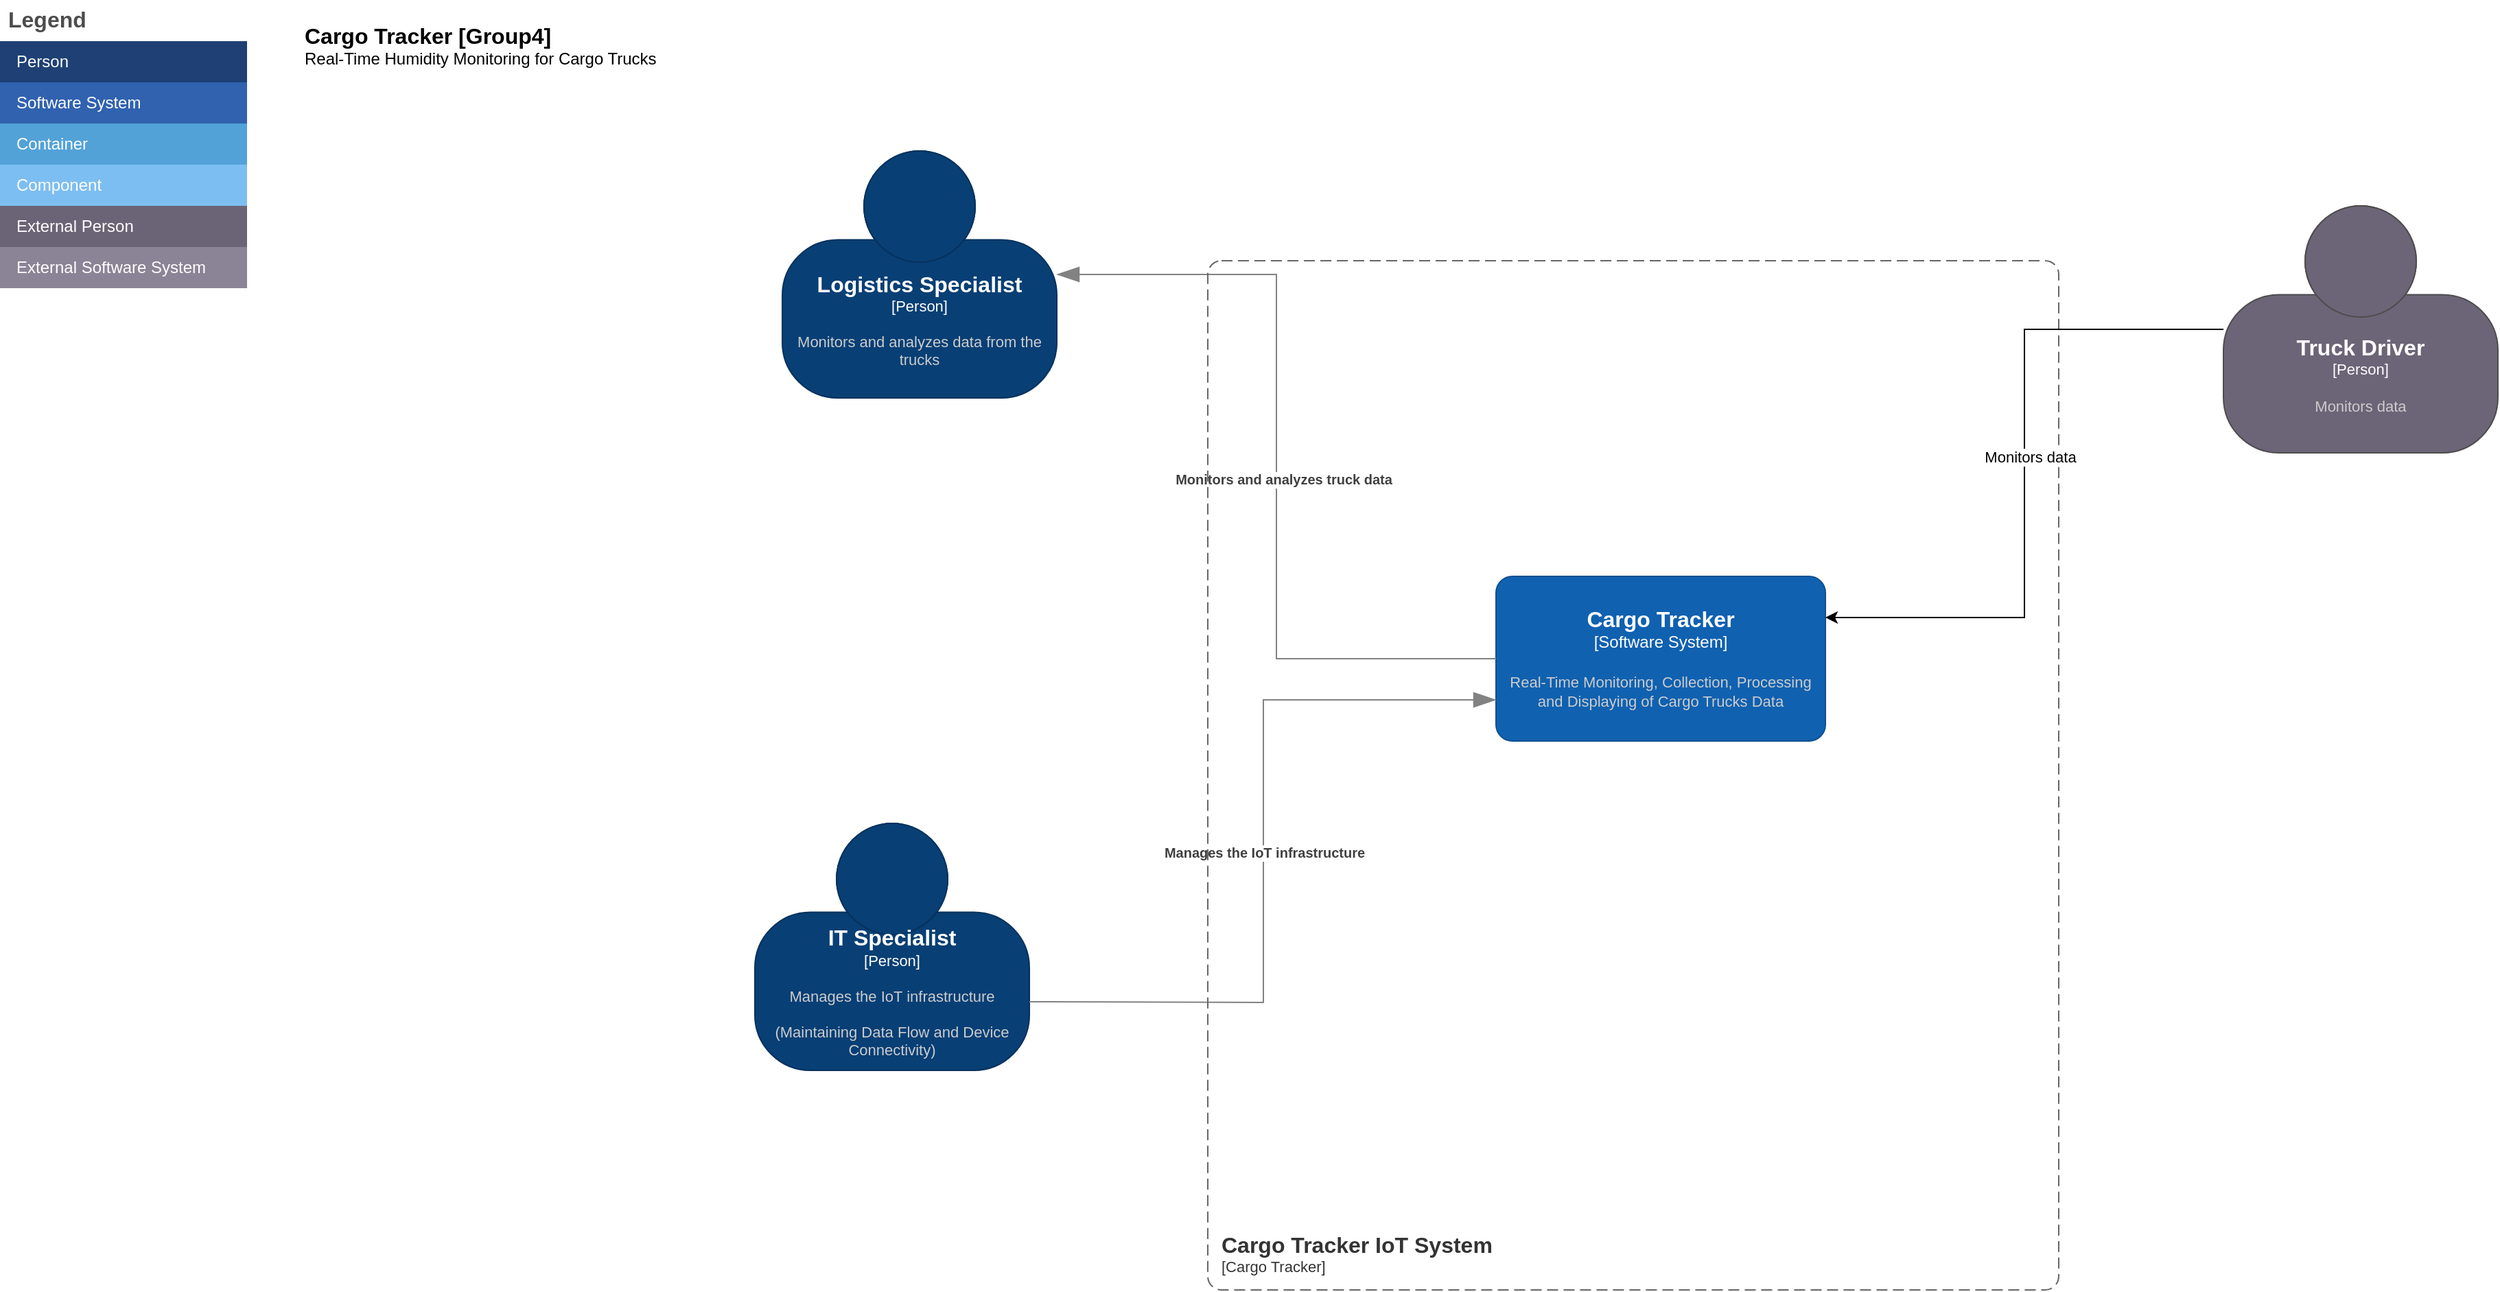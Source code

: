 <mxfile version="26.0.6" pages="4">
  <diagram name="Level 1 - Context Diagram" id="Bht_FuHH5Pa5uhFDIL36">
    <mxGraphModel dx="2977" dy="2039" grid="1" gridSize="10" guides="1" tooltips="1" connect="1" arrows="1" fold="1" page="1" pageScale="1" pageWidth="827" pageHeight="1169" math="0" shadow="0">
      <root>
        <mxCell id="0" />
        <mxCell id="1" parent="0" />
        <object placeholders="1" c4Name="Cargo Tracker" c4Type="Software System" c4Description="Real-Time Monitoring, Collection, Processing and Displaying of Cargo Trucks Data" label="&lt;font style=&quot;font-size: 16px&quot;&gt;&lt;b&gt;%c4Name%&lt;/b&gt;&lt;/font&gt;&lt;div&gt;[%c4Type%]&lt;/div&gt;&lt;br&gt;&lt;div&gt;&lt;font style=&quot;font-size: 11px&quot;&gt;&lt;font color=&quot;#cccccc&quot;&gt;%c4Description%&lt;/font&gt;&lt;/div&gt;" id="fI_2BWMxbm71k8MSzg18-3">
          <mxCell style="rounded=1;whiteSpace=wrap;html=1;labelBackgroundColor=none;fillColor=#1061B0;fontColor=#ffffff;align=center;arcSize=10;strokeColor=#0D5091;metaEdit=1;resizable=0;points=[[0.25,0,0],[0.5,0,0],[0.75,0,0],[1,0.25,0],[1,0.5,0],[1,0.75,0],[0.75,1,0],[0.5,1,0],[0.25,1,0],[0,0.75,0],[0,0.5,0],[0,0.25,0]];" parent="1" vertex="1">
            <mxGeometry x="270" y="360" width="240" height="120" as="geometry" />
          </mxCell>
        </object>
        <object placeholders="1" c4Name="Logistics Specialist" c4Type="Person" c4Description="Monitors and analyzes data from the trucks" label="&lt;font style=&quot;font-size: 16px&quot;&gt;&lt;b&gt;%c4Name%&lt;/b&gt;&lt;/font&gt;&lt;div&gt;[%c4Type%]&lt;/div&gt;&lt;br&gt;&lt;div&gt;&lt;font style=&quot;font-size: 11px&quot;&gt;&lt;font color=&quot;#cccccc&quot;&gt;%c4Description%&lt;/font&gt;&lt;/div&gt;" id="fI_2BWMxbm71k8MSzg18-5">
          <mxCell style="html=1;fontSize=11;dashed=0;whiteSpace=wrap;fillColor=#083F75;strokeColor=#06315C;fontColor=#ffffff;shape=mxgraph.c4.person2;align=center;metaEdit=1;points=[[0.5,0,0],[1,0.5,0],[1,0.75,0],[0.75,1,0],[0.5,1,0],[0.25,1,0],[0,0.75,0],[0,0.5,0]];resizable=0;" parent="1" vertex="1">
            <mxGeometry x="-250" y="50" width="200" height="180" as="geometry" />
          </mxCell>
        </object>
        <object placeholders="1" c4Name="IT Specialist" c4Type="Person" c4Description="Manages the IoT infrastructure&#xa;&#xa;(Maintaining Data Flow and Device Connectivity)" label="&lt;font style=&quot;font-size: 16px&quot;&gt;&lt;b&gt;%c4Name%&lt;/b&gt;&lt;/font&gt;&lt;div&gt;[%c4Type%]&lt;/div&gt;&lt;br&gt;&lt;div&gt;&lt;font style=&quot;font-size: 11px&quot;&gt;&lt;font color=&quot;#cccccc&quot;&gt;%c4Description%&lt;/font&gt;&lt;/div&gt;" id="fI_2BWMxbm71k8MSzg18-6">
          <mxCell style="html=1;fontSize=11;dashed=0;whiteSpace=wrap;fillColor=#083F75;strokeColor=#06315C;fontColor=#ffffff;shape=mxgraph.c4.person2;align=center;metaEdit=1;points=[[0.5,0,0],[1,0.5,0],[1,0.75,0],[0.75,1,0],[0.5,1,0],[0.25,1,0],[0,0.75,0],[0,0.5,0]];resizable=0;" parent="1" vertex="1">
            <mxGeometry x="-270" y="540" width="200" height="180" as="geometry" />
          </mxCell>
        </object>
        <object placeholders="1" c4Type="Relationship" c4Description="Monitors and analyzes truck data" label="&lt;div style=&quot;text-align: left&quot;&gt;&lt;div style=&quot;text-align: center&quot;&gt;&lt;b&gt;%c4Description%&lt;/b&gt;&lt;/div&gt;" id="fI_2BWMxbm71k8MSzg18-18">
          <mxCell style="endArrow=blockThin;html=1;fontSize=10;fontColor=#404040;strokeWidth=1;endFill=1;strokeColor=#828282;elbow=vertical;metaEdit=1;endSize=14;startSize=14;jumpStyle=arc;jumpSize=16;rounded=0;edgeStyle=orthogonalEdgeStyle;entryX=1;entryY=0.5;entryDx=0;entryDy=0;entryPerimeter=0;" parent="1" source="fI_2BWMxbm71k8MSzg18-3" target="fI_2BWMxbm71k8MSzg18-5" edge="1">
            <mxGeometry x="-0.029" width="240" relative="1" as="geometry">
              <mxPoint x="30" y="420" as="sourcePoint" />
              <mxPoint x="-70" y="420" as="targetPoint" />
              <mxPoint x="5" as="offset" />
            </mxGeometry>
          </mxCell>
        </object>
        <object placeholders="1" c4Type="Relationship" c4Description="Manages the IoT infrastructure" label="&lt;div style=&quot;text-align: left&quot;&gt;&lt;div style=&quot;text-align: center&quot;&gt;&lt;b&gt;%c4Description%&lt;/b&gt;&lt;/div&gt;" id="fI_2BWMxbm71k8MSzg18-22">
          <mxCell style="endArrow=blockThin;html=1;fontSize=10;fontColor=#404040;strokeWidth=1;endFill=1;strokeColor=#828282;elbow=vertical;metaEdit=1;endSize=14;startSize=14;jumpStyle=arc;jumpSize=16;rounded=0;edgeStyle=orthogonalEdgeStyle;entryX=0;entryY=0.75;entryDx=0;entryDy=0;entryPerimeter=0;" parent="1" target="fI_2BWMxbm71k8MSzg18-3" edge="1">
            <mxGeometry x="-0.001" width="240" relative="1" as="geometry">
              <mxPoint x="-70" y="670" as="sourcePoint" />
              <mxPoint x="-50" y="660" as="targetPoint" />
              <mxPoint as="offset" />
            </mxGeometry>
          </mxCell>
        </object>
        <mxCell id="ROyf7U0Roz68xv3hnPWP-1" value="Legend" style="shape=table;startSize=30;container=1;collapsible=0;childLayout=tableLayout;fontSize=16;align=left;verticalAlign=top;fillColor=none;strokeColor=none;fontColor=#4D4D4D;fontStyle=1;spacingLeft=6;spacing=0;resizable=0;" parent="1" vertex="1">
          <mxGeometry x="-820" y="-60" width="180" height="210" as="geometry" />
        </mxCell>
        <mxCell id="ROyf7U0Roz68xv3hnPWP-2" value="" style="shape=tableRow;horizontal=0;startSize=0;swimlaneHead=0;swimlaneBody=0;strokeColor=inherit;top=0;left=0;bottom=0;right=0;collapsible=0;dropTarget=0;fillColor=none;points=[[0,0.5],[1,0.5]];portConstraint=eastwest;fontSize=12;" parent="ROyf7U0Roz68xv3hnPWP-1" vertex="1">
          <mxGeometry y="30" width="180" height="30" as="geometry" />
        </mxCell>
        <mxCell id="ROyf7U0Roz68xv3hnPWP-3" value="Person" style="shape=partialRectangle;html=1;whiteSpace=wrap;connectable=0;strokeColor=inherit;overflow=hidden;fillColor=#1E4074;top=0;left=0;bottom=0;right=0;pointerEvents=1;fontSize=12;align=left;fontColor=#FFFFFF;gradientColor=none;spacingLeft=10;spacingRight=4;" parent="ROyf7U0Roz68xv3hnPWP-2" vertex="1">
          <mxGeometry width="180" height="30" as="geometry">
            <mxRectangle width="180" height="30" as="alternateBounds" />
          </mxGeometry>
        </mxCell>
        <mxCell id="ROyf7U0Roz68xv3hnPWP-4" value="" style="shape=tableRow;horizontal=0;startSize=0;swimlaneHead=0;swimlaneBody=0;strokeColor=inherit;top=0;left=0;bottom=0;right=0;collapsible=0;dropTarget=0;fillColor=none;points=[[0,0.5],[1,0.5]];portConstraint=eastwest;fontSize=12;" parent="ROyf7U0Roz68xv3hnPWP-1" vertex="1">
          <mxGeometry y="60" width="180" height="30" as="geometry" />
        </mxCell>
        <mxCell id="ROyf7U0Roz68xv3hnPWP-5" value="Software System" style="shape=partialRectangle;html=1;whiteSpace=wrap;connectable=0;strokeColor=inherit;overflow=hidden;fillColor=#3162AF;top=0;left=0;bottom=0;right=0;pointerEvents=1;fontSize=12;align=left;fontColor=#FFFFFF;gradientColor=none;spacingLeft=10;spacingRight=4;" parent="ROyf7U0Roz68xv3hnPWP-4" vertex="1">
          <mxGeometry width="180" height="30" as="geometry">
            <mxRectangle width="180" height="30" as="alternateBounds" />
          </mxGeometry>
        </mxCell>
        <mxCell id="ROyf7U0Roz68xv3hnPWP-6" value="" style="shape=tableRow;horizontal=0;startSize=0;swimlaneHead=0;swimlaneBody=0;strokeColor=inherit;top=0;left=0;bottom=0;right=0;collapsible=0;dropTarget=0;fillColor=none;points=[[0,0.5],[1,0.5]];portConstraint=eastwest;fontSize=12;" parent="ROyf7U0Roz68xv3hnPWP-1" vertex="1">
          <mxGeometry y="90" width="180" height="30" as="geometry" />
        </mxCell>
        <mxCell id="ROyf7U0Roz68xv3hnPWP-7" value="Container" style="shape=partialRectangle;html=1;whiteSpace=wrap;connectable=0;strokeColor=inherit;overflow=hidden;fillColor=#52a2d8;top=0;left=0;bottom=0;right=0;pointerEvents=1;fontSize=12;align=left;fontColor=#FFFFFF;gradientColor=none;spacingLeft=10;spacingRight=4;" parent="ROyf7U0Roz68xv3hnPWP-6" vertex="1">
          <mxGeometry width="180" height="30" as="geometry">
            <mxRectangle width="180" height="30" as="alternateBounds" />
          </mxGeometry>
        </mxCell>
        <mxCell id="ROyf7U0Roz68xv3hnPWP-8" value="" style="shape=tableRow;horizontal=0;startSize=0;swimlaneHead=0;swimlaneBody=0;strokeColor=inherit;top=0;left=0;bottom=0;right=0;collapsible=0;dropTarget=0;fillColor=none;points=[[0,0.5],[1,0.5]];portConstraint=eastwest;fontSize=12;" parent="ROyf7U0Roz68xv3hnPWP-1" vertex="1">
          <mxGeometry y="120" width="180" height="30" as="geometry" />
        </mxCell>
        <mxCell id="ROyf7U0Roz68xv3hnPWP-9" value="Component" style="shape=partialRectangle;html=1;whiteSpace=wrap;connectable=0;strokeColor=inherit;overflow=hidden;fillColor=#7dbef2;top=0;left=0;bottom=0;right=0;pointerEvents=1;fontSize=12;align=left;fontColor=#FFFFFF;gradientColor=none;spacingLeft=10;spacingRight=4;" parent="ROyf7U0Roz68xv3hnPWP-8" vertex="1">
          <mxGeometry width="180" height="30" as="geometry">
            <mxRectangle width="180" height="30" as="alternateBounds" />
          </mxGeometry>
        </mxCell>
        <mxCell id="ROyf7U0Roz68xv3hnPWP-10" value="" style="shape=tableRow;horizontal=0;startSize=0;swimlaneHead=0;swimlaneBody=0;strokeColor=inherit;top=0;left=0;bottom=0;right=0;collapsible=0;dropTarget=0;fillColor=none;points=[[0,0.5],[1,0.5]];portConstraint=eastwest;fontSize=12;" parent="ROyf7U0Roz68xv3hnPWP-1" vertex="1">
          <mxGeometry y="150" width="180" height="30" as="geometry" />
        </mxCell>
        <mxCell id="ROyf7U0Roz68xv3hnPWP-11" value="External Person" style="shape=partialRectangle;html=1;whiteSpace=wrap;connectable=0;strokeColor=inherit;overflow=hidden;fillColor=#6b6477;top=0;left=0;bottom=0;right=0;pointerEvents=1;fontSize=12;align=left;fontColor=#FFFFFF;gradientColor=none;spacingLeft=10;spacingRight=4;" parent="ROyf7U0Roz68xv3hnPWP-10" vertex="1">
          <mxGeometry width="180" height="30" as="geometry">
            <mxRectangle width="180" height="30" as="alternateBounds" />
          </mxGeometry>
        </mxCell>
        <mxCell id="ROyf7U0Roz68xv3hnPWP-12" value="" style="shape=tableRow;horizontal=0;startSize=0;swimlaneHead=0;swimlaneBody=0;strokeColor=inherit;top=0;left=0;bottom=0;right=0;collapsible=0;dropTarget=0;fillColor=none;points=[[0,0.5],[1,0.5]];portConstraint=eastwest;fontSize=12;" parent="ROyf7U0Roz68xv3hnPWP-1" vertex="1">
          <mxGeometry y="180" width="180" height="30" as="geometry" />
        </mxCell>
        <mxCell id="ROyf7U0Roz68xv3hnPWP-13" value="External Software System" style="shape=partialRectangle;html=1;whiteSpace=wrap;connectable=0;strokeColor=inherit;overflow=hidden;fillColor=#8b8496;top=0;left=0;bottom=0;right=0;pointerEvents=1;fontSize=12;align=left;fontColor=#FFFFFF;gradientColor=none;spacingLeft=10;spacingRight=4;" parent="ROyf7U0Roz68xv3hnPWP-12" vertex="1">
          <mxGeometry width="180" height="30" as="geometry">
            <mxRectangle width="180" height="30" as="alternateBounds" />
          </mxGeometry>
        </mxCell>
        <object placeholders="1" c4Name="Cargo Tracker [Group4]" c4Type="ContainerScopeBoundary" c4Description="Real-Time Humidity Monitoring for Cargo Trucks" label="&lt;font style=&quot;font-size: 16px&quot;&gt;&lt;b&gt;&lt;div style=&quot;text-align: left&quot;&gt;%c4Name%&lt;/div&gt;&lt;/b&gt;&lt;/font&gt;&lt;div style=&quot;text-align: left&quot;&gt;%c4Description%&lt;/div&gt;" id="ROyf7U0Roz68xv3hnPWP-14">
          <mxCell style="text;html=1;strokeColor=none;fillColor=none;align=left;verticalAlign=top;whiteSpace=wrap;rounded=0;metaEdit=1;allowArrows=0;resizable=1;rotatable=0;connectable=0;recursiveResize=0;expand=0;pointerEvents=0;points=[[0.25,0,0],[0.5,0,0],[0.75,0,0],[1,0.25,0],[1,0.5,0],[1,0.75,0],[0.75,1,0],[0.5,1,0],[0.25,1,0],[0,0.75,0],[0,0.5,0],[0,0.25,0]];" parent="1" vertex="1">
            <mxGeometry x="-600" y="-50" width="260" height="40" as="geometry" />
          </mxCell>
        </object>
        <object placeholders="1" c4Name="Cargo Tracker IoT System" c4Type="ContainerScopeBoundary" c4Application="Cargo Tracker" label="&lt;font style=&quot;font-size: 16px&quot;&gt;&lt;b&gt;&lt;div style=&quot;text-align: left&quot;&gt;%c4Name%&lt;/div&gt;&lt;/b&gt;&lt;/font&gt;&lt;div style=&quot;text-align: left&quot;&gt;[%c4Application%]&lt;/div&gt;" id="0XOvvez9jERdpKo0Z_Fo-1">
          <mxCell style="rounded=1;fontSize=11;whiteSpace=wrap;html=1;dashed=1;arcSize=20;fillColor=none;strokeColor=#666666;fontColor=#333333;labelBackgroundColor=none;align=left;verticalAlign=bottom;labelBorderColor=none;spacingTop=0;spacing=10;dashPattern=8 4;metaEdit=1;rotatable=0;perimeter=rectanglePerimeter;noLabel=0;labelPadding=0;allowArrows=0;connectable=0;expand=0;recursiveResize=0;editable=1;pointerEvents=0;absoluteArcSize=1;points=[[0.25,0,0],[0.5,0,0],[0.75,0,0],[1,0.25,0],[1,0.5,0],[1,0.75,0],[0.75,1,0],[0.5,1,0],[0.25,1,0],[0,0.75,0],[0,0.5,0],[0,0.25,0]];shadow=0;" parent="1" vertex="1">
            <mxGeometry x="60" y="130" width="620" height="750" as="geometry" />
          </mxCell>
        </object>
        <object placeholders="1" c4Name="Truck Driver" c4Type="Person" c4Description="Monitors data" label="&lt;font style=&quot;font-size: 16px&quot;&gt;&lt;b&gt;%c4Name%&lt;/b&gt;&lt;/font&gt;&lt;div&gt;[%c4Type%]&lt;/div&gt;&lt;br&gt;&lt;div&gt;&lt;font style=&quot;font-size: 11px&quot;&gt;&lt;font color=&quot;#cccccc&quot;&gt;%c4Description%&lt;/font&gt;&lt;/div&gt;" id="8rLrdxFAHtEK9noPfE5Y-1">
          <mxCell style="html=1;fontSize=11;dashed=0;whiteSpace=wrap;fillColor=#6C6477;strokeColor=#4D4D4D;fontColor=#ffffff;shape=mxgraph.c4.person2;align=center;metaEdit=1;points=[[0.5,0,0],[1,0.5,0],[1,0.75,0],[0.75,1,0],[0.5,1,0],[0.25,1,0],[0,0.75,0],[0,0.5,0]];resizable=0;" parent="1" vertex="1">
            <mxGeometry x="800" y="90" width="200" height="180" as="geometry" />
          </mxCell>
        </object>
        <mxCell id="n1ZCgw_S3GVbnKJis4c2-1" style="edgeStyle=orthogonalEdgeStyle;rounded=0;orthogonalLoop=1;jettySize=auto;html=1;entryX=1;entryY=0.25;entryDx=0;entryDy=0;entryPerimeter=0;" parent="1" source="8rLrdxFAHtEK9noPfE5Y-1" target="fI_2BWMxbm71k8MSzg18-3" edge="1">
          <mxGeometry relative="1" as="geometry" />
        </mxCell>
        <mxCell id="n1ZCgw_S3GVbnKJis4c2-2" value="Monitors data" style="edgeLabel;html=1;align=center;verticalAlign=middle;resizable=0;points=[];" parent="n1ZCgw_S3GVbnKJis4c2-1" vertex="1" connectable="0">
          <mxGeometry x="-0.044" y="4" relative="1" as="geometry">
            <mxPoint y="-1" as="offset" />
          </mxGeometry>
        </mxCell>
      </root>
    </mxGraphModel>
  </diagram>
  <diagram id="i7jzLlRqqgnsVg5w9PPh" name="Level 2 - Container Diagram">
    <mxGraphModel dx="3694" dy="2329" grid="1" gridSize="10" guides="1" tooltips="1" connect="1" arrows="1" fold="1" page="1" pageScale="1" pageWidth="827" pageHeight="1169" math="0" shadow="0">
      <root>
        <mxCell id="0" />
        <mxCell id="1" parent="0" />
        <mxCell id="Htjl3EGHx8nX9gBwDcIo-8" value="Legend" style="shape=table;startSize=30;container=1;collapsible=0;childLayout=tableLayout;fontSize=16;align=left;verticalAlign=top;fillColor=none;strokeColor=none;fontColor=#4D4D4D;fontStyle=1;spacingLeft=6;spacing=0;resizable=0;" parent="1" vertex="1">
          <mxGeometry x="-820" y="-60" width="180" height="210" as="geometry" />
        </mxCell>
        <mxCell id="Htjl3EGHx8nX9gBwDcIo-9" value="" style="shape=tableRow;horizontal=0;startSize=0;swimlaneHead=0;swimlaneBody=0;strokeColor=inherit;top=0;left=0;bottom=0;right=0;collapsible=0;dropTarget=0;fillColor=none;points=[[0,0.5],[1,0.5]];portConstraint=eastwest;fontSize=12;" parent="Htjl3EGHx8nX9gBwDcIo-8" vertex="1">
          <mxGeometry y="30" width="180" height="30" as="geometry" />
        </mxCell>
        <mxCell id="Htjl3EGHx8nX9gBwDcIo-10" value="Person" style="shape=partialRectangle;html=1;whiteSpace=wrap;connectable=0;strokeColor=inherit;overflow=hidden;fillColor=#1E4074;top=0;left=0;bottom=0;right=0;pointerEvents=1;fontSize=12;align=left;fontColor=#FFFFFF;gradientColor=none;spacingLeft=10;spacingRight=4;" parent="Htjl3EGHx8nX9gBwDcIo-9" vertex="1">
          <mxGeometry width="180" height="30" as="geometry">
            <mxRectangle width="180" height="30" as="alternateBounds" />
          </mxGeometry>
        </mxCell>
        <mxCell id="Htjl3EGHx8nX9gBwDcIo-11" value="" style="shape=tableRow;horizontal=0;startSize=0;swimlaneHead=0;swimlaneBody=0;strokeColor=inherit;top=0;left=0;bottom=0;right=0;collapsible=0;dropTarget=0;fillColor=none;points=[[0,0.5],[1,0.5]];portConstraint=eastwest;fontSize=12;" parent="Htjl3EGHx8nX9gBwDcIo-8" vertex="1">
          <mxGeometry y="60" width="180" height="30" as="geometry" />
        </mxCell>
        <mxCell id="Htjl3EGHx8nX9gBwDcIo-12" value="Software System" style="shape=partialRectangle;html=1;whiteSpace=wrap;connectable=0;strokeColor=inherit;overflow=hidden;fillColor=#3162AF;top=0;left=0;bottom=0;right=0;pointerEvents=1;fontSize=12;align=left;fontColor=#FFFFFF;gradientColor=none;spacingLeft=10;spacingRight=4;" parent="Htjl3EGHx8nX9gBwDcIo-11" vertex="1">
          <mxGeometry width="180" height="30" as="geometry">
            <mxRectangle width="180" height="30" as="alternateBounds" />
          </mxGeometry>
        </mxCell>
        <mxCell id="Htjl3EGHx8nX9gBwDcIo-13" value="" style="shape=tableRow;horizontal=0;startSize=0;swimlaneHead=0;swimlaneBody=0;strokeColor=inherit;top=0;left=0;bottom=0;right=0;collapsible=0;dropTarget=0;fillColor=none;points=[[0,0.5],[1,0.5]];portConstraint=eastwest;fontSize=12;" parent="Htjl3EGHx8nX9gBwDcIo-8" vertex="1">
          <mxGeometry y="90" width="180" height="30" as="geometry" />
        </mxCell>
        <mxCell id="Htjl3EGHx8nX9gBwDcIo-14" value="Container" style="shape=partialRectangle;html=1;whiteSpace=wrap;connectable=0;strokeColor=inherit;overflow=hidden;fillColor=#52a2d8;top=0;left=0;bottom=0;right=0;pointerEvents=1;fontSize=12;align=left;fontColor=#FFFFFF;gradientColor=none;spacingLeft=10;spacingRight=4;" parent="Htjl3EGHx8nX9gBwDcIo-13" vertex="1">
          <mxGeometry width="180" height="30" as="geometry">
            <mxRectangle width="180" height="30" as="alternateBounds" />
          </mxGeometry>
        </mxCell>
        <mxCell id="Htjl3EGHx8nX9gBwDcIo-15" value="" style="shape=tableRow;horizontal=0;startSize=0;swimlaneHead=0;swimlaneBody=0;strokeColor=inherit;top=0;left=0;bottom=0;right=0;collapsible=0;dropTarget=0;fillColor=none;points=[[0,0.5],[1,0.5]];portConstraint=eastwest;fontSize=12;" parent="Htjl3EGHx8nX9gBwDcIo-8" vertex="1">
          <mxGeometry y="120" width="180" height="30" as="geometry" />
        </mxCell>
        <mxCell id="Htjl3EGHx8nX9gBwDcIo-16" value="Component" style="shape=partialRectangle;html=1;whiteSpace=wrap;connectable=0;strokeColor=inherit;overflow=hidden;fillColor=#7dbef2;top=0;left=0;bottom=0;right=0;pointerEvents=1;fontSize=12;align=left;fontColor=#FFFFFF;gradientColor=none;spacingLeft=10;spacingRight=4;" parent="Htjl3EGHx8nX9gBwDcIo-15" vertex="1">
          <mxGeometry width="180" height="30" as="geometry">
            <mxRectangle width="180" height="30" as="alternateBounds" />
          </mxGeometry>
        </mxCell>
        <mxCell id="Htjl3EGHx8nX9gBwDcIo-17" value="" style="shape=tableRow;horizontal=0;startSize=0;swimlaneHead=0;swimlaneBody=0;strokeColor=inherit;top=0;left=0;bottom=0;right=0;collapsible=0;dropTarget=0;fillColor=none;points=[[0,0.5],[1,0.5]];portConstraint=eastwest;fontSize=12;" parent="Htjl3EGHx8nX9gBwDcIo-8" vertex="1">
          <mxGeometry y="150" width="180" height="30" as="geometry" />
        </mxCell>
        <mxCell id="Htjl3EGHx8nX9gBwDcIo-18" value="External Person" style="shape=partialRectangle;html=1;whiteSpace=wrap;connectable=0;strokeColor=inherit;overflow=hidden;fillColor=#6b6477;top=0;left=0;bottom=0;right=0;pointerEvents=1;fontSize=12;align=left;fontColor=#FFFFFF;gradientColor=none;spacingLeft=10;spacingRight=4;" parent="Htjl3EGHx8nX9gBwDcIo-17" vertex="1">
          <mxGeometry width="180" height="30" as="geometry">
            <mxRectangle width="180" height="30" as="alternateBounds" />
          </mxGeometry>
        </mxCell>
        <mxCell id="Htjl3EGHx8nX9gBwDcIo-19" value="" style="shape=tableRow;horizontal=0;startSize=0;swimlaneHead=0;swimlaneBody=0;strokeColor=inherit;top=0;left=0;bottom=0;right=0;collapsible=0;dropTarget=0;fillColor=none;points=[[0,0.5],[1,0.5]];portConstraint=eastwest;fontSize=12;" parent="Htjl3EGHx8nX9gBwDcIo-8" vertex="1">
          <mxGeometry y="180" width="180" height="30" as="geometry" />
        </mxCell>
        <mxCell id="Htjl3EGHx8nX9gBwDcIo-20" value="External Software System" style="shape=partialRectangle;html=1;whiteSpace=wrap;connectable=0;strokeColor=inherit;overflow=hidden;fillColor=#8b8496;top=0;left=0;bottom=0;right=0;pointerEvents=1;fontSize=12;align=left;fontColor=#FFFFFF;gradientColor=none;spacingLeft=10;spacingRight=4;" parent="Htjl3EGHx8nX9gBwDcIo-19" vertex="1">
          <mxGeometry width="180" height="30" as="geometry">
            <mxRectangle width="180" height="30" as="alternateBounds" />
          </mxGeometry>
        </mxCell>
        <object placeholders="1" c4Name="Cargo Tracker [Group4]" c4Type="ContainerScopeBoundary" c4Description="Real-Time Humidity Monitoring for Cargo Trucks" label="&lt;font style=&quot;font-size: 16px&quot;&gt;&lt;b&gt;&lt;div style=&quot;text-align: left&quot;&gt;%c4Name%&lt;/div&gt;&lt;/b&gt;&lt;/font&gt;&lt;div style=&quot;text-align: left&quot;&gt;%c4Description%&lt;/div&gt;" id="Htjl3EGHx8nX9gBwDcIo-21">
          <mxCell style="text;html=1;strokeColor=none;fillColor=none;align=left;verticalAlign=top;whiteSpace=wrap;rounded=0;metaEdit=1;allowArrows=0;resizable=1;rotatable=0;connectable=0;recursiveResize=0;expand=0;pointerEvents=0;points=[[0.25,0,0],[0.5,0,0],[0.75,0,0],[1,0.25,0],[1,0.5,0],[1,0.75,0],[0.75,1,0],[0.5,1,0],[0.25,1,0],[0,0.75,0],[0,0.5,0],[0,0.25,0]];" parent="1" vertex="1">
            <mxGeometry x="-600" y="-50" width="260" height="40" as="geometry" />
          </mxCell>
        </object>
        <object placeholders="1" c4Name="Logistics Specialist" c4Type="Person" c4Description="Monitors real-time vehicle data &amp; manage route planning" label="&lt;font style=&quot;font-size: 16px&quot;&gt;&lt;b&gt;%c4Name%&lt;/b&gt;&lt;/font&gt;&lt;div&gt;[%c4Type%]&lt;/div&gt;&lt;br&gt;&lt;div&gt;&lt;font style=&quot;font-size: 11px&quot;&gt;&lt;font color=&quot;#cccccc&quot;&gt;%c4Description%&lt;/font&gt;&lt;/div&gt;" id="wMNNJtlygucuf8tlxcB5-3">
          <mxCell style="html=1;fontSize=11;dashed=0;whiteSpace=wrap;fillColor=#083F75;strokeColor=#06315C;fontColor=#ffffff;shape=mxgraph.c4.person2;align=center;metaEdit=1;points=[[0.5,0,0],[1,0.5,0],[1,0.75,0],[0.75,1,0],[0.5,1,0],[0.25,1,0],[0,0.75,0],[0,0.5,0]];resizable=0;" parent="1" vertex="1">
            <mxGeometry x="1620" y="380" width="200" height="180" as="geometry" />
          </mxCell>
        </object>
        <object placeholders="1" c4Name="IT Specialist" c4Type="Person" c4Description="Maintains data flow, device connectivity and system security" label="&lt;font style=&quot;font-size: 16px&quot;&gt;&lt;b&gt;%c4Name%&lt;/b&gt;&lt;/font&gt;&lt;div&gt;[%c4Type%]&lt;/div&gt;&lt;br&gt;&lt;div&gt;&lt;font style=&quot;font-size: 11px&quot;&gt;&lt;font color=&quot;#cccccc&quot;&gt;%c4Description%&lt;/font&gt;&lt;/div&gt;" id="wMNNJtlygucuf8tlxcB5-4">
          <mxCell style="html=1;fontSize=11;dashed=0;whiteSpace=wrap;fillColor=#083F75;strokeColor=#06315C;fontColor=#ffffff;shape=mxgraph.c4.person2;align=center;metaEdit=1;points=[[0.5,0,0],[1,0.5,0],[1,0.75,0],[0.75,1,0],[0.5,1,0],[0.25,1,0],[0,0.75,0],[0,0.5,0]];resizable=0;" parent="1" vertex="1">
            <mxGeometry x="-780" y="560" width="200" height="180" as="geometry" />
          </mxCell>
        </object>
        <object placeholders="1" c4Name="Frontend Dashboard" c4Technology="Azure App Service, HTML5, JavaScript" c4Description="Retrieves and Displays data on for visualization." label="&lt;font style=&quot;font-size: 16px&quot;&gt;&lt;b&gt;%c4Name%&lt;/b&gt;&lt;/font&gt;&lt;div&gt;[%c4Type%:&amp;nbsp;%c4Technology%]&lt;/div&gt;&lt;br&gt;&lt;div&gt;&lt;font style=&quot;font-size: 11px&quot;&gt;&lt;font color=&quot;#E6E6E6&quot;&gt;%c4Description%&lt;/font&gt;&lt;/div&gt;" c4Type="Container" id="wMNNJtlygucuf8tlxcB5-10">
          <mxCell style="shape=mxgraph.c4.webBrowserContainer2;whiteSpace=wrap;html=1;boundedLbl=1;rounded=0;labelBackgroundColor=none;strokeColor=#118ACD;fillColor=#3333FF;strokeColor=#118ACD;strokeColor2=#0E7DAD;fontSize=12;fontColor=#ffffff;align=center;metaEdit=1;points=[[0.5,0,0],[1,0.25,0],[1,0.5,0],[1,0.75,0],[0.5,1,0],[0,0.75,0],[0,0.5,0],[0,0.25,0]];resizable=0;" parent="1" vertex="1">
            <mxGeometry x="1200" y="380" width="240" height="160" as="geometry" />
          </mxCell>
        </object>
        <object placeholders="1" c4Name="Data Storage Service" c4Type="Container" c4Technology="Azure CosmosDB" c4Description="Stores processed and raw data" label="&lt;font style=&quot;font-size: 16px&quot;&gt;&lt;b&gt;%c4Name%&lt;/b&gt;&lt;/font&gt;&lt;div&gt;[%c4Type%:&amp;nbsp;%c4Technology%]&lt;/div&gt;&lt;br&gt;&lt;div&gt;&lt;font style=&quot;font-size: 11px&quot;&gt;&lt;font color=&quot;#E6E6E6&quot;&gt;%c4Description%&lt;/font&gt;&lt;/div&gt;" id="wMNNJtlygucuf8tlxcB5-12">
          <mxCell style="shape=cylinder3;size=15;whiteSpace=wrap;html=1;boundedLbl=1;rounded=0;labelBackgroundColor=none;fillColor=#0066CC;fontSize=12;fontColor=#ffffff;align=center;strokeColor=#0E7DAD;metaEdit=1;points=[[0.5,0,0],[1,0.25,0],[1,0.5,0],[1,0.75,0],[0.5,1,0],[0,0.75,0],[0,0.5,0],[0,0.25,0]];resizable=0;" parent="1" vertex="1">
            <mxGeometry x="450" y="950" width="240" height="120" as="geometry" />
          </mxCell>
        </object>
        <mxCell id="wMNNJtlygucuf8tlxcB5-26" style="rounded=0;orthogonalLoop=1;jettySize=auto;html=1;exitX=0.5;exitY=1;exitDx=0;exitDy=0;exitPerimeter=0;entryX=0.5;entryY=0;entryDx=0;entryDy=0;entryPerimeter=0;" parent="1" source="wMNNJtlygucuf8tlxcB5-13" target="wMNNJtlygucuf8tlxcB5-12" edge="1">
          <mxGeometry relative="1" as="geometry">
            <Array as="points" />
          </mxGeometry>
        </mxCell>
        <mxCell id="wMNNJtlygucuf8tlxcB5-27" value="Stores processed data" style="edgeLabel;html=1;align=center;verticalAlign=middle;resizable=0;points=[];" parent="wMNNJtlygucuf8tlxcB5-26" vertex="1" connectable="0">
          <mxGeometry x="-0.301" y="4" relative="1" as="geometry">
            <mxPoint as="offset" />
          </mxGeometry>
        </mxCell>
        <object placeholders="1" c4Name="Data Processing Service" c4Type="Container" c4Technology="Azure Functions, Azure Stream Analytics" c4Description="Process, clean and transform incoming data streams - applying filters and aggregations" label="&lt;font style=&quot;font-size: 16px&quot;&gt;&lt;b&gt;%c4Name%&lt;/b&gt;&lt;/font&gt;&lt;div&gt;[%c4Type%: %c4Technology%]&lt;/div&gt;&lt;br&gt;&lt;div&gt;&lt;font style=&quot;font-size: 11px&quot;&gt;&lt;font color=&quot;#E6E6E6&quot;&gt;%c4Description%&lt;/font&gt;&lt;/div&gt;" id="wMNNJtlygucuf8tlxcB5-13">
          <mxCell style="rounded=1;whiteSpace=wrap;html=1;fontSize=11;labelBackgroundColor=none;fillColor=#0066CC;fontColor=#ffffff;align=center;arcSize=10;strokeColor=#0E7DAD;metaEdit=1;resizable=0;points=[[0.25,0,0],[0.5,0,0],[0.75,0,0],[1,0.25,0],[1,0.5,0],[1,0.75,0],[0.75,1,0],[0.5,1,0],[0.25,1,0],[0,0.75,0],[0,0.5,0],[0,0.25,0]];" parent="1" vertex="1">
            <mxGeometry x="450" y="700" width="240" height="120" as="geometry" />
          </mxCell>
        </object>
        <mxCell id="wMNNJtlygucuf8tlxcB5-17" style="rounded=0;orthogonalLoop=1;jettySize=auto;html=1;exitX=0;exitY=0.5;exitDx=0;exitDy=0;exitPerimeter=0;" parent="1" source="wMNNJtlygucuf8tlxcB5-3" target="wMNNJtlygucuf8tlxcB5-10" edge="1">
          <mxGeometry relative="1" as="geometry" />
        </mxCell>
        <mxCell id="wMNNJtlygucuf8tlxcB5-19" value="Views real-time data" style="edgeLabel;html=1;align=center;verticalAlign=middle;resizable=0;points=[];" parent="wMNNJtlygucuf8tlxcB5-17" vertex="1" connectable="0">
          <mxGeometry x="-0.306" y="-1" relative="1" as="geometry">
            <mxPoint as="offset" />
          </mxGeometry>
        </mxCell>
        <mxCell id="wMNNJtlygucuf8tlxcB5-24" style="rounded=0;orthogonalLoop=1;jettySize=auto;html=1;exitX=0.5;exitY=1;exitDx=0;exitDy=0;exitPerimeter=0;" parent="1" source="wMNNJtlygucuf8tlxcB5-14" target="wMNNJtlygucuf8tlxcB5-13" edge="1">
          <mxGeometry relative="1" as="geometry">
            <mxPoint x="780" y="480" as="sourcePoint" />
            <Array as="points" />
          </mxGeometry>
        </mxCell>
        <mxCell id="3pDVI_VsvrRxFF3M-o4E-20" value="Forwards ingested data" style="edgeLabel;html=1;align=center;verticalAlign=middle;resizable=0;points=[];" parent="wMNNJtlygucuf8tlxcB5-24" vertex="1" connectable="0">
          <mxGeometry x="-0.101" y="-2" relative="1" as="geometry">
            <mxPoint as="offset" />
          </mxGeometry>
        </mxCell>
        <mxCell id="wMNNJtlygucuf8tlxcB5-33" style="rounded=0;orthogonalLoop=1;jettySize=auto;html=1;entryX=1;entryY=0.5;entryDx=0;entryDy=0;entryPerimeter=0;edgeStyle=orthogonalEdgeStyle;exitX=0;exitY=0.5;exitDx=0;exitDy=0;exitPerimeter=0;" parent="1" source="wMNNJtlygucuf8tlxcB5-32" target="wMNNJtlygucuf8tlxcB5-12" edge="1">
          <mxGeometry relative="1" as="geometry">
            <mxPoint x="780" y="710" as="sourcePoint" />
          </mxGeometry>
        </mxCell>
        <mxCell id="szW2HFvMKDig6-6kukd0-15" value="Makes API calls to retrieve processed data&amp;nbsp;&lt;div&gt;[REST API]&lt;/div&gt;" style="edgeLabel;html=1;align=center;verticalAlign=middle;resizable=0;points=[];" parent="wMNNJtlygucuf8tlxcB5-33" vertex="1" connectable="0">
          <mxGeometry x="0.412" y="-3" relative="1" as="geometry">
            <mxPoint y="1" as="offset" />
          </mxGeometry>
        </mxCell>
        <mxCell id="3pDVI_VsvrRxFF3M-o4E-18" style="rounded=0;orthogonalLoop=1;jettySize=auto;html=1;exitX=0.5;exitY=0;exitDx=0;exitDy=0;exitPerimeter=0;entryX=0;entryY=0.5;entryDx=0;entryDy=0;entryPerimeter=0;edgeStyle=orthogonalEdgeStyle;" parent="1" source="wMNNJtlygucuf8tlxcB5-32" target="wMNNJtlygucuf8tlxcB5-10" edge="1">
          <mxGeometry relative="1" as="geometry">
            <mxPoint x="969.636" y="310" as="targetPoint" />
          </mxGeometry>
        </mxCell>
        <mxCell id="3pDVI_VsvrRxFF3M-o4E-19" value="Fetches and sends data" style="edgeLabel;html=1;align=center;verticalAlign=middle;resizable=0;points=[];" parent="3pDVI_VsvrRxFF3M-o4E-18" vertex="1" connectable="0">
          <mxGeometry x="0.049" y="-2" relative="1" as="geometry">
            <mxPoint as="offset" />
          </mxGeometry>
        </mxCell>
        <object placeholders="1" c4Name="Web API Service" c4Type="Container" c4Technology="Python, Azure Functions" c4Description="Exposes data to external applications" label="&lt;font style=&quot;font-size: 16px&quot;&gt;&lt;b&gt;%c4Name%&lt;/b&gt;&lt;/font&gt;&lt;div&gt;[%c4Type%: %c4Technology%]&lt;/div&gt;&lt;br&gt;&lt;div&gt;&lt;font style=&quot;font-size: 11px&quot;&gt;&lt;font color=&quot;#E6E6E6&quot;&gt;%c4Description%&lt;/font&gt;&lt;/div&gt;" id="wMNNJtlygucuf8tlxcB5-32">
          <mxCell style="rounded=1;whiteSpace=wrap;html=1;fontSize=11;labelBackgroundColor=none;fillColor=#999999;fontColor=#ffffff;align=center;arcSize=10;strokeColor=#000000;metaEdit=1;resizable=0;points=[[0.25,0,0],[0.5,0,0],[0.75,0,0],[1,0.25,0],[1,0.5,0],[1,0.75,0],[0.75,1,0],[0.5,1,0],[0.25,1,0],[0,0.75,0],[0,0.5,0],[0,0.25,0]];" parent="1" vertex="1">
            <mxGeometry x="827" y="620" width="240" height="120" as="geometry" />
          </mxCell>
        </object>
        <object placeholders="1" c4Name="Cargo Tracker IoT System" c4Type="ContainerScopeBoundary" c4Application="Cargo Tracker" label="&lt;font style=&quot;font-size: 16px&quot;&gt;&lt;b&gt;&lt;div style=&quot;text-align: left&quot;&gt;%c4Name%&lt;/div&gt;&lt;/b&gt;&lt;/font&gt;&lt;div style=&quot;text-align: left&quot;&gt;[%c4Application%]&lt;/div&gt;" id="wMNNJtlygucuf8tlxcB5-36">
          <mxCell style="rounded=1;fontSize=11;whiteSpace=wrap;html=1;dashed=1;arcSize=20;fillColor=none;strokeColor=#FF6666;fontColor=#333333;labelBackgroundColor=none;align=left;verticalAlign=bottom;labelBorderColor=none;spacingTop=0;spacing=10;dashPattern=8 4;metaEdit=1;rotatable=0;perimeter=rectanglePerimeter;noLabel=0;labelPadding=0;allowArrows=0;connectable=0;expand=0;recursiveResize=0;editable=1;pointerEvents=0;absoluteArcSize=1;points=[[0.25,0,0],[0.5,0,0],[0.75,0,0],[1,0.25,0],[1,0.5,0],[1,0.75,0],[0.75,1,0],[0.5,1,0],[0.25,1,0],[0,0.75,0],[0,0.5,0],[0,0.25,0]];shadow=0;" parent="1" vertex="1">
            <mxGeometry x="-300" y="290" width="1760" height="840" as="geometry" />
          </mxCell>
        </object>
        <object placeholders="1" c4Name="IoT Gateway Hub Service" c4Type="Container" c4Technology="Azure IoT Hub, Azure Functions" c4Description="Facilitates communication between IoT devices and the cloud" label="&lt;font style=&quot;font-size: 16px&quot;&gt;&lt;b&gt;%c4Name%&lt;/b&gt;&lt;/font&gt;&lt;div&gt;[%c4Type%: %c4Technology%]&lt;/div&gt;&lt;br&gt;&lt;div&gt;&lt;font style=&quot;font-size: 11px&quot;&gt;&lt;font color=&quot;#E6E6E6&quot;&gt;%c4Description%&lt;/font&gt;&lt;/div&gt;" id="wMNNJtlygucuf8tlxcB5-11">
          <mxCell style="rounded=1;whiteSpace=wrap;html=1;fontSize=11;labelBackgroundColor=none;fillColor=#999999;fontColor=#ffffff;align=center;arcSize=10;strokeColor=#000000;metaEdit=1;resizable=0;points=[[0.25,0,0],[0.5,0,0],[0.75,0,0],[1,0.25,0],[1,0.5,0],[1,0.75,0],[0.75,1,0],[0.5,1,0],[0.25,1,0],[0,0.75,0],[0,0.5,0],[0,0.25,0]];" parent="1" vertex="1">
            <mxGeometry x="100" y="370" width="240" height="120" as="geometry" />
          </mxCell>
        </object>
        <mxCell id="3pDVI_VsvrRxFF3M-o4E-3" value="" style="rounded=0;orthogonalLoop=1;jettySize=auto;html=1;exitX=1;exitY=0.5;exitDx=0;exitDy=0;exitPerimeter=0;" parent="1" source="wMNNJtlygucuf8tlxcB5-11" target="wMNNJtlygucuf8tlxcB5-14" edge="1">
          <mxGeometry relative="1" as="geometry">
            <mxPoint x="670" y="300" as="sourcePoint" />
            <mxPoint x="670" y="580" as="targetPoint" />
            <Array as="points" />
          </mxGeometry>
        </mxCell>
        <mxCell id="3pDVI_VsvrRxFF3M-o4E-4" value="Forwards raw data" style="edgeLabel;html=1;align=center;verticalAlign=middle;resizable=0;points=[];" parent="3pDVI_VsvrRxFF3M-o4E-3" vertex="1" connectable="0">
          <mxGeometry x="-0.031" y="-1" relative="1" as="geometry">
            <mxPoint as="offset" />
          </mxGeometry>
        </mxCell>
        <mxCell id="3pDVI_VsvrRxFF3M-o4E-5" value="Communication" style="shape=note;whiteSpace=wrap;html=1;backgroundOutline=1;fontColor=#000000;darkOpacity=0.05;fillColor=#999999;strokeColor=#000000;fillStyle=solid;direction=west;gradientDirection=north;gradientColor=#FFF2A1;shadow=1;size=20;pointerEvents=1;" parent="1" vertex="1">
          <mxGeometry x="1495" y="-20" width="140" height="70" as="geometry" />
        </mxCell>
        <mxCell id="3pDVI_VsvrRxFF3M-o4E-6" value="User Interface" style="shape=note;whiteSpace=wrap;html=1;backgroundOutline=1;fontColor=#000000;darkOpacity=0.05;fillColor=#3333FF;strokeColor=#000000;fillStyle=solid;direction=west;gradientDirection=north;gradientColor=#FFF2A1;shadow=1;size=20;pointerEvents=1;" parent="1" vertex="1">
          <mxGeometry x="1505" y="-260" width="140" height="80" as="geometry" />
        </mxCell>
        <mxCell id="3pDVI_VsvrRxFF3M-o4E-7" value="Data Handling" style="shape=note;whiteSpace=wrap;html=1;backgroundOutline=1;fontColor=#000000;darkOpacity=0.05;fillColor=#0066CC;strokeColor=none;fillStyle=solid;direction=west;gradientDirection=north;gradientColor=#FFF2A1;shadow=1;size=20;pointerEvents=1;" parent="1" vertex="1">
          <mxGeometry x="1505" y="-130" width="140" height="70" as="geometry" />
        </mxCell>
        <object placeholders="1" c4Name="Data Ingestion Service" c4Type="Container" c4Technology="Azure Event Grid, Azure Functions" c4Description="Receives incoming data and prepares it for further analysis or storage." label="&lt;font style=&quot;font-size: 16px&quot;&gt;&lt;b&gt;%c4Name%&lt;/b&gt;&lt;/font&gt;&lt;div&gt;[%c4Type%: %c4Technology%]&lt;/div&gt;&lt;br&gt;&lt;div&gt;&lt;font style=&quot;font-size: 11px&quot;&gt;&lt;font color=&quot;#E6E6E6&quot;&gt;%c4Description%&lt;/font&gt;&lt;/div&gt;" id="wMNNJtlygucuf8tlxcB5-14">
          <mxCell style="rounded=1;whiteSpace=wrap;html=1;fontSize=11;labelBackgroundColor=none;fillColor=#0066CC;fontColor=#ffffff;align=center;arcSize=10;strokeColor=#0E7DAD;metaEdit=1;resizable=0;points=[[0.25,0,0],[0.5,0,0],[0.75,0,0],[1,0.25,0],[1,0.5,0],[1,0.75,0],[0.75,1,0],[0.5,1,0],[0.25,1,0],[0,0.75,0],[0,0.5,0],[0,0.25,0]];" parent="1" vertex="1">
            <mxGeometry x="450" y="370" width="240" height="120" as="geometry" />
          </mxCell>
        </object>
        <mxCell id="3pDVI_VsvrRxFF3M-o4E-16" style="edgeStyle=orthogonalEdgeStyle;rounded=0;orthogonalLoop=1;jettySize=auto;html=1;exitX=1;exitY=0.5;exitDx=0;exitDy=0;exitPerimeter=0;" parent="1" source="3pDVI_VsvrRxFF3M-o4E-15" target="wMNNJtlygucuf8tlxcB5-11" edge="1">
          <mxGeometry relative="1" as="geometry" />
        </mxCell>
        <mxCell id="3pDVI_VsvrRxFF3M-o4E-17" value="Sends&amp;nbsp; telemetry data&lt;div&gt;[MQTT]&lt;/div&gt;" style="edgeLabel;html=1;align=center;verticalAlign=middle;resizable=0;points=[];" parent="3pDVI_VsvrRxFF3M-o4E-16" vertex="1" connectable="0">
          <mxGeometry x="-0.017" y="2" relative="1" as="geometry">
            <mxPoint x="-1" as="offset" />
          </mxGeometry>
        </mxCell>
        <object placeholders="1" c4Name="IoT Device Monitoring Service (Sensors)" c4Type="Container" c4Technology="MQTT" c4Description="Collects data in real-time &#xa;(humidity and temperature)" label="&lt;font style=&quot;font-size: 16px&quot;&gt;&lt;b&gt;%c4Name%&lt;/b&gt;&lt;/font&gt;&lt;div&gt;[%c4Type%: %c4Technology%]&lt;/div&gt;&lt;br&gt;&lt;div&gt;&lt;font style=&quot;font-size: 11px&quot;&gt;&lt;font color=&quot;#E6E6E6&quot;&gt;%c4Description%&lt;/font&gt;&lt;/div&gt;" id="3pDVI_VsvrRxFF3M-o4E-15">
          <mxCell style="rounded=1;whiteSpace=wrap;html=1;fontSize=11;labelBackgroundColor=none;fillColor=#999999;fontColor=#ffffff;align=center;arcSize=10;strokeColor=#0E7DAD;metaEdit=1;resizable=0;points=[[0.25,0,0],[0.5,0,0],[0.75,0,0],[1,0.25,0],[1,0.5,0],[1,0.75,0],[0.75,1,0],[0.5,1,0],[0.25,1,0],[0,0.75,0],[0,0.5,0],[0,0.25,0]];" parent="1" vertex="1">
            <mxGeometry x="-280" y="370" width="240" height="120" as="geometry" />
          </mxCell>
        </object>
        <object placeholders="1" c4Name="Device Management Service" c4Type="Component" c4Technology="Azure IoT Hub Device Management" c4Description="Manages the lifecycle of IoT devices" label="&lt;font style=&quot;font-size: 16px&quot;&gt;&lt;b&gt;%c4Name%&lt;/b&gt;&lt;/font&gt;&lt;div&gt;[%c4Type%: %c4Technology%]&lt;/div&gt;&lt;br&gt;&lt;div&gt;&lt;font style=&quot;font-size: 11px&quot;&gt;%c4Description%&lt;/font&gt;&lt;/div&gt;" id="3pDVI_VsvrRxFF3M-o4E-22">
          <mxCell style="rounded=1;whiteSpace=wrap;html=1;labelBackgroundColor=none;fillColor=#999999;fontColor=#ffffff;align=center;arcSize=6;strokeColor=#999999;metaEdit=1;resizable=0;points=[[0.25,0,0],[0.5,0,0],[0.75,0,0],[1,0.25,0],[1,0.5,0],[1,0.75,0],[0.75,1,0],[0.5,1,0],[0.25,1,0],[0,0.75,0],[0,0.5,0],[0,0.25,0]];" parent="1" vertex="1">
            <mxGeometry x="-280" y="590" width="240" height="120" as="geometry" />
          </mxCell>
        </object>
        <mxCell id="3pDVI_VsvrRxFF3M-o4E-23" style="edgeStyle=orthogonalEdgeStyle;rounded=0;orthogonalLoop=1;jettySize=auto;html=1;exitX=1;exitY=0.5;exitDx=0;exitDy=0;exitPerimeter=0;entryX=0.5;entryY=1;entryDx=0;entryDy=0;entryPerimeter=0;" parent="1" source="3pDVI_VsvrRxFF3M-o4E-22" target="wMNNJtlygucuf8tlxcB5-11" edge="1">
          <mxGeometry relative="1" as="geometry" />
        </mxCell>
        <mxCell id="3pDVI_VsvrRxFF3M-o4E-24" value="Gets device telemetry and status&lt;div&gt;[REST API]&lt;/div&gt;" style="edgeLabel;html=1;align=center;verticalAlign=middle;resizable=0;points=[];" parent="3pDVI_VsvrRxFF3M-o4E-23" vertex="1" connectable="0">
          <mxGeometry x="0.601" relative="1" as="geometry">
            <mxPoint y="1" as="offset" />
          </mxGeometry>
        </mxCell>
        <mxCell id="dgVdjJpElzCAgpxTfHak-2" style="rounded=0;orthogonalLoop=1;jettySize=auto;html=1;exitX=1;exitY=0.5;exitDx=0;exitDy=0;exitPerimeter=0;entryX=0;entryY=0.5;entryDx=0;entryDy=0;entryPerimeter=0;" parent="1" source="wMNNJtlygucuf8tlxcB5-4" target="3pDVI_VsvrRxFF3M-o4E-22" edge="1">
          <mxGeometry relative="1" as="geometry" />
        </mxCell>
        <mxCell id="dgVdjJpElzCAgpxTfHak-3" value="Configure Devices" style="edgeLabel;html=1;align=center;verticalAlign=middle;resizable=0;points=[];" parent="dgVdjJpElzCAgpxTfHak-2" vertex="1" connectable="0">
          <mxGeometry x="-0.053" y="-2" relative="1" as="geometry">
            <mxPoint x="1" as="offset" />
          </mxGeometry>
        </mxCell>
        <mxCell id="szW2HFvMKDig6-6kukd0-8" style="rounded=0;orthogonalLoop=1;jettySize=auto;html=1;exitX=1;exitY=0.75;exitDx=0;exitDy=0;exitPerimeter=0;" parent="1" source="wMNNJtlygucuf8tlxcB5-13" edge="1">
          <mxGeometry relative="1" as="geometry">
            <mxPoint x="1170" y="790" as="targetPoint" />
          </mxGeometry>
        </mxCell>
        <mxCell id="szW2HFvMKDig6-6kukd0-9" value="&lt;span style=&quot;font-size: 14px;&quot;&gt;Receives triggered events&lt;/span&gt;" style="edgeLabel;html=1;align=center;verticalAlign=middle;resizable=0;points=[];" parent="szW2HFvMKDig6-6kukd0-8" vertex="1" connectable="0">
          <mxGeometry x="0.409" y="-3" relative="1" as="geometry">
            <mxPoint as="offset" />
          </mxGeometry>
        </mxCell>
      </root>
    </mxGraphModel>
  </diagram>
  <diagram id="8_1vECvKpmu23CZ4GuVc" name="Level 3 - Component Diagram">
    <mxGraphModel dx="1518" dy="949" grid="1" gridSize="10" guides="1" tooltips="1" connect="1" arrows="1" fold="1" page="1" pageScale="1" pageWidth="827" pageHeight="1169" math="0" shadow="0">
      <root>
        <mxCell id="0" />
        <mxCell id="1" parent="0" />
        <object placeholders="1" c4Name="Cargo Tracker IoT System" c4Type="SystemScopeBoundary" c4Application="Cargo Tracker" label="&lt;font style=&quot;font-size: 16px&quot;&gt;&lt;b&gt;&lt;div style=&quot;text-align: left&quot;&gt;%c4Name%&lt;/div&gt;&lt;/b&gt;&lt;/font&gt;&lt;div style=&quot;text-align: left&quot;&gt;[%c4Application%]&lt;/div&gt;" id="Wbkf9leS14agYyrPGxRV-1">
          <mxCell style="rounded=1;fontSize=11;whiteSpace=wrap;html=1;dashed=1;arcSize=20;fillColor=#999999;strokeColor=#FF9999;fontColor=#333333;labelBackgroundColor=none;align=left;verticalAlign=bottom;labelBorderColor=none;spacingTop=0;spacing=10;dashPattern=8 4;metaEdit=1;rotatable=0;perimeter=rectanglePerimeter;noLabel=0;labelPadding=0;allowArrows=0;connectable=0;expand=0;recursiveResize=0;editable=0;pointerEvents=0;absoluteArcSize=1;points=[[0.25,0,0],[0.5,0,0],[0.75,0,0],[1,0.25,0],[1,0.5,0],[1,0.75,0],[0.75,1,0],[0.5,1,0],[0.25,1,0],[0,0.75,0],[0,0.5,0],[0,0.25,0]];movable=0;resizable=0;deletable=0;locked=1;" parent="1" vertex="1">
            <mxGeometry x="1260" y="1070" width="3310" height="1610" as="geometry" />
          </mxCell>
        </object>
        <object placeholders="1" c4Name="Logistics Specialist" c4Type="Person" c4Description="Monitors real-time vehicle data &amp; manage route planning" label="&lt;font style=&quot;font-size: 16px&quot;&gt;&lt;b&gt;%c4Name%&lt;/b&gt;&lt;/font&gt;&lt;div&gt;[%c4Type%]&lt;/div&gt;&lt;br&gt;&lt;div&gt;&lt;font style=&quot;font-size: 11px&quot;&gt;&lt;font color=&quot;#cccccc&quot;&gt;%c4Description%&lt;/font&gt;&lt;/div&gt;" id="1RwPkmj4wPyR6Ms2ehdz-1">
          <mxCell style="html=1;fontSize=11;dashed=0;whiteSpace=wrap;fillColor=#083F75;strokeColor=#06315C;fontColor=#ffffff;shape=mxgraph.c4.person2;align=center;metaEdit=1;points=[[0.5,0,0],[1,0.5,0],[1,0.75,0],[0.75,1,0],[0.5,1,0],[0.25,1,0],[0,0.75,0],[0,0.5,0]];resizable=0;" parent="1" vertex="1">
            <mxGeometry x="4900" y="1339" width="200" height="180" as="geometry" />
          </mxCell>
        </object>
        <mxCell id="qTHPzih5bC5mbr1Wx0fi-3" style="rounded=0;orthogonalLoop=1;jettySize=auto;html=1;" parent="1" source="1RwPkmj4wPyR6Ms2ehdz-16" target="e02qoM7ufZLXEytcOsk--70" edge="1">
          <mxGeometry relative="1" as="geometry" />
        </mxCell>
        <object placeholders="1" c4Name="Truck Driver" c4Type="Person" c4Description="Responsible for monitoring vehicle health" label="&lt;font style=&quot;font-size: 16px&quot;&gt;&lt;b&gt;%c4Name%&lt;/b&gt;&lt;/font&gt;&lt;div&gt;[%c4Type%]&lt;/div&gt;&lt;br&gt;&lt;div&gt;&lt;font style=&quot;font-size: 11px&quot;&gt;&lt;font color=&quot;#cccccc&quot;&gt;%c4Description%&lt;/font&gt;&lt;/div&gt;" id="1RwPkmj4wPyR6Ms2ehdz-16">
          <mxCell style="html=1;fontSize=11;dashed=0;whiteSpace=wrap;fillColor=#6C6477;strokeColor=#4D4D4D;fontColor=#ffffff;shape=mxgraph.c4.person2;align=center;metaEdit=1;points=[[0.5,0,0],[1,0.5,0],[1,0.75,0],[0.75,1,0],[0.5,1,0],[0.25,1,0],[0,0.75,0],[0,0.5,0]];resizable=0;" parent="1" vertex="1">
            <mxGeometry x="4880" y="2282.5" width="200" height="180" as="geometry" />
          </mxCell>
        </object>
        <object placeholders="1" c4Name="IT Specialist" c4Type="Person" c4Description="Maintains data flow, device connectivity and system security" label="&lt;font style=&quot;font-size: 16px&quot;&gt;&lt;b&gt;%c4Name%&lt;/b&gt;&lt;/font&gt;&lt;div&gt;[%c4Type%]&lt;/div&gt;&lt;br&gt;&lt;div&gt;&lt;font style=&quot;font-size: 11px&quot;&gt;&lt;font color=&quot;#cccccc&quot;&gt;%c4Description%&lt;/font&gt;&lt;/div&gt;" id="v6y9-uLIg-F3HzXDMPzB-1">
          <mxCell style="html=1;fontSize=11;dashed=0;whiteSpace=wrap;fillColor=#083F75;strokeColor=#06315C;fontColor=#ffffff;shape=mxgraph.c4.person2;align=center;metaEdit=1;points=[[0.5,0,0],[1,0.5,0],[1,0.75,0],[0.75,1,0],[0.5,1,0],[0.25,1,0],[0,0.75,0],[0,0.5,0]];resizable=0;" parent="1" vertex="1">
            <mxGeometry x="2840" y="660" width="200" height="180" as="geometry" />
          </mxCell>
        </object>
        <object placeholders="1" c4Name="Data Processing Service" c4Type="ContainerScopeBoundary" c4Application="Container" label="&lt;font style=&quot;font-size: 16px&quot;&gt;&lt;b&gt;&lt;div style=&quot;text-align: left&quot;&gt;%c4Name%&lt;/div&gt;&lt;/b&gt;&lt;/font&gt;&lt;div style=&quot;text-align: left&quot;&gt;[%c4Application%]&lt;/div&gt;" id="v6y9-uLIg-F3HzXDMPzB-5">
          <mxCell style="rounded=1;fontSize=11;whiteSpace=wrap;html=1;dashed=1;arcSize=20;fillColor=none;strokeColor=#666666;fontColor=#333333;labelBackgroundColor=none;align=left;verticalAlign=bottom;labelBorderColor=none;spacingTop=0;spacing=10;dashPattern=8 4;metaEdit=1;rotatable=0;perimeter=rectanglePerimeter;noLabel=0;labelPadding=0;allowArrows=0;connectable=0;expand=0;recursiveResize=0;editable=1;pointerEvents=0;absoluteArcSize=1;points=[[0.25,0,0],[0.5,0,0],[0.75,0,0],[1,0.25,0],[1,0.5,0],[1,0.75,0],[0.75,1,0],[0.5,1,0],[0.25,1,0],[0,0.75,0],[0,0.5,0],[0,0.25,0]];" parent="1" vertex="1">
            <mxGeometry x="3690" y="1169" width="310" height="591" as="geometry" />
          </mxCell>
        </object>
        <object placeholders="1" c4Name="Ingestion Function" c4Type="Component" c4Technology="" c4Description="Receives data from IoT Hub." label="&lt;font style=&quot;font-size: 16px&quot;&gt;&lt;b&gt;%c4Name%&lt;/b&gt;&lt;/font&gt;&lt;div&gt;[%c4Type%: %c4Technology%]&lt;/div&gt;&lt;br&gt;&lt;div&gt;&lt;font style=&quot;font-size: 11px&quot;&gt;%c4Description%&lt;/font&gt;&lt;/div&gt;" id="v6y9-uLIg-F3HzXDMPzB-7">
          <mxCell style="rounded=1;whiteSpace=wrap;html=1;labelBackgroundColor=none;fillColor=#63BEF2;fontColor=#ffffff;align=center;arcSize=6;strokeColor=#2086C9;metaEdit=1;resizable=0;points=[[0.25,0,0],[0.5,0,0],[0.75,0,0],[1,0.25,0],[1,0.5,0],[1,0.75,0],[0.75,1,0],[0.5,1,0],[0.25,1,0],[0,0.75,0],[0,0.5,0],[0,0.25,0]];" parent="1" vertex="1">
            <mxGeometry x="3710" y="1189" width="240" height="120" as="geometry" />
          </mxCell>
        </object>
        <object placeholders="1" c4Name="Transformation Function" c4Type="Component" c4Technology="" c4Description="Cleans, aggregates and prepares data for storage" label="&lt;font style=&quot;font-size: 16px&quot;&gt;&lt;b&gt;%c4Name%&lt;/b&gt;&lt;/font&gt;&lt;div&gt;[%c4Type%: %c4Technology%]&lt;/div&gt;&lt;br&gt;&lt;div&gt;&lt;font style=&quot;font-size: 11px&quot;&gt;%c4Description%&lt;/font&gt;&lt;/div&gt;" id="L6McZZrcl5AH81NlDoA3-1">
          <mxCell style="rounded=1;whiteSpace=wrap;html=1;labelBackgroundColor=none;fillColor=#63BEF2;fontColor=#ffffff;align=center;arcSize=6;strokeColor=#2086C9;metaEdit=1;resizable=0;points=[[0.25,0,0],[0.5,0,0],[0.75,0,0],[1,0.25,0],[1,0.5,0],[1,0.75,0],[0.75,1,0],[0.5,1,0],[0.25,1,0],[0,0.75,0],[0,0.5,0],[0,0.25,0]];" parent="1" vertex="1">
            <mxGeometry x="3710" y="1369" width="240" height="120" as="geometry" />
          </mxCell>
        </object>
        <object placeholders="1" c4Name="Storage Function" c4Type="Component" c4Technology="" c4Description="Writes data to CosmosDB" label="&lt;font style=&quot;font-size: 16px&quot;&gt;&lt;b&gt;%c4Name%&lt;/b&gt;&lt;/font&gt;&lt;div&gt;[%c4Type%: %c4Technology%]&lt;/div&gt;&lt;br&gt;&lt;div&gt;&lt;font style=&quot;font-size: 11px&quot;&gt;%c4Description%&lt;/font&gt;&lt;/div&gt;" id="L6McZZrcl5AH81NlDoA3-2">
          <mxCell style="rounded=1;whiteSpace=wrap;html=1;labelBackgroundColor=none;fillColor=#63BEF2;fontColor=#ffffff;align=center;arcSize=6;strokeColor=#2086C9;metaEdit=1;resizable=0;points=[[0.25,0,0],[0.5,0,0],[0.75,0,0],[1,0.25,0],[1,0.5,0],[1,0.75,0],[0.75,1,0],[0.5,1,0],[0.25,1,0],[0,0.75,0],[0,0.5,0],[0,0.25,0]];" parent="1" vertex="1">
            <mxGeometry x="3710" y="1549" width="240" height="120" as="geometry" />
          </mxCell>
        </object>
        <object placeholders="1" c4Name="Frontend Dashboard Service" c4Type="ContainerScopeBoundary" c4Application="Container" label="&lt;font style=&quot;font-size: 16px&quot;&gt;&lt;b&gt;&lt;div style=&quot;text-align: left&quot;&gt;%c4Name%&lt;/div&gt;&lt;/b&gt;&lt;/font&gt;&lt;div style=&quot;text-align: left&quot;&gt;[%c4Application%]&lt;/div&gt;" id="L6McZZrcl5AH81NlDoA3-4">
          <mxCell style="rounded=1;fontSize=11;whiteSpace=wrap;html=1;dashed=1;arcSize=20;fillColor=none;strokeColor=#666666;fontColor=#333333;labelBackgroundColor=none;align=left;verticalAlign=bottom;labelBorderColor=none;spacingTop=0;spacing=10;dashPattern=8 4;metaEdit=1;rotatable=0;perimeter=rectanglePerimeter;noLabel=0;labelPadding=0;allowArrows=0;connectable=0;expand=0;recursiveResize=0;editable=1;pointerEvents=0;absoluteArcSize=1;points=[[0.25,0,0],[0.5,0,0],[0.75,0,0],[1,0.25,0],[1,0.5,0],[1,0.75,0],[0.75,1,0],[0.5,1,0],[0.25,1,0],[0,0.75,0],[0,0.5,0],[0,0.25,0]];" parent="1" vertex="1">
            <mxGeometry x="4090" y="2002.5" width="280" height="616" as="geometry" />
          </mxCell>
        </object>
        <object placeholders="1" c4Name="UI Interface" c4Type="Component" c4Technology="React.js" c4Description=" Displays dashboards, charts, and visualizations" label="&lt;font style=&quot;font-size: 16px&quot;&gt;&lt;b&gt;%c4Name%&lt;/b&gt;&lt;/font&gt;&lt;div&gt;[%c4Type%: %c4Technology%]&lt;/div&gt;&lt;br&gt;&lt;div&gt;&lt;font style=&quot;font-size: 11px&quot;&gt;%c4Description%&lt;/font&gt;&lt;/div&gt;" id="L6McZZrcl5AH81NlDoA3-5">
          <mxCell style="rounded=1;whiteSpace=wrap;html=1;labelBackgroundColor=none;fillColor=#63BEF2;fontColor=#ffffff;align=center;arcSize=6;strokeColor=#2086C9;metaEdit=1;resizable=0;points=[[0.25,0,0],[0.5,0,0],[0.75,0,0],[1,0.25,0],[1,0.5,0],[1,0.75,0],[0.75,1,0],[0.5,1,0],[0.25,1,0],[0,0.75,0],[0,0.5,0],[0,0.25,0]];" parent="1" vertex="1">
            <mxGeometry x="4110" y="2025" width="240" height="120" as="geometry" />
          </mxCell>
        </object>
        <object placeholders="1" c4Name="Data Ingestion Service" c4Type="ContainerScopeBoundary" c4Application="Container" label="&lt;font style=&quot;font-size: 16px&quot;&gt;&lt;b&gt;&lt;div style=&quot;text-align: left&quot;&gt;%c4Name%&lt;/div&gt;&lt;/b&gt;&lt;/font&gt;&lt;div style=&quot;text-align: left&quot;&gt;[%c4Application%]&lt;/div&gt;" id="L6McZZrcl5AH81NlDoA3-6">
          <mxCell style="rounded=1;fontSize=11;whiteSpace=wrap;html=1;dashed=1;arcSize=20;fillColor=none;strokeColor=#666666;fontColor=#333333;labelBackgroundColor=none;align=left;verticalAlign=bottom;labelBorderColor=none;spacingTop=0;spacing=10;dashPattern=8 4;metaEdit=1;rotatable=0;perimeter=rectanglePerimeter;noLabel=0;labelPadding=0;allowArrows=0;connectable=0;expand=0;recursiveResize=0;editable=1;pointerEvents=0;absoluteArcSize=1;points=[[0.25,0,0],[0.5,0,0],[0.75,0,0],[1,0.25,0],[1,0.5,0],[1,0.75,0],[0.75,1,0],[0.5,1,0],[0.25,1,0],[0,0.75,0],[0,0.5,0],[0,0.25,0]];" parent="1" vertex="1">
            <mxGeometry x="2820" y="1280" width="300" height="430" as="geometry" />
          </mxCell>
        </object>
        <object placeholders="1" c4Name="Data Validator" c4Type="Component" c4Technology="" c4Description="Ensures data meets specified schema and quality requirements" label="&lt;font style=&quot;font-size: 16px&quot;&gt;&lt;b&gt;%c4Name%&lt;/b&gt;&lt;/font&gt;&lt;div&gt;[%c4Type%: %c4Technology%]&lt;/div&gt;&lt;br&gt;&lt;div&gt;&lt;font style=&quot;font-size: 11px&quot;&gt;%c4Description%&lt;/font&gt;&lt;/div&gt;" id="L6McZZrcl5AH81NlDoA3-7">
          <mxCell style="rounded=1;whiteSpace=wrap;html=1;labelBackgroundColor=none;fillColor=#63BEF2;fontColor=#ffffff;align=center;arcSize=6;strokeColor=#2086C9;metaEdit=1;resizable=0;points=[[0.25,0,0],[0.5,0,0],[0.75,0,0],[1,0.25,0],[1,0.5,0],[1,0.75,0],[0.75,1,0],[0.5,1,0],[0.25,1,0],[0,0.75,0],[0,0.5,0],[0,0.25,0]];" parent="1" vertex="1">
            <mxGeometry x="2860" y="1495" width="240" height="120" as="geometry" />
          </mxCell>
        </object>
        <object placeholders="1" c4Name="Data Filter" c4Type="Component" c4Technology="" c4Description="Filters incoming data to remove unnecessary or duplicate records" label="&lt;font style=&quot;font-size: 16px&quot;&gt;&lt;b&gt;%c4Name%&lt;/b&gt;&lt;/font&gt;&lt;div&gt;[%c4Type%: %c4Technology%]&lt;/div&gt;&lt;br&gt;&lt;div&gt;&lt;font style=&quot;font-size: 11px&quot;&gt;%c4Description%&lt;/font&gt;&lt;/div&gt;" id="L6McZZrcl5AH81NlDoA3-8">
          <mxCell style="rounded=1;whiteSpace=wrap;html=1;labelBackgroundColor=none;fillColor=#63BEF2;fontColor=#ffffff;align=center;arcSize=6;strokeColor=#2086C9;metaEdit=1;resizable=0;points=[[0.25,0,0],[0.5,0,0],[0.75,0,0],[1,0.25,0],[1,0.5,0],[1,0.75,0],[0.75,1,0],[0.5,1,0],[0.25,1,0],[0,0.75,0],[0,0.5,0],[0,0.25,0]];" parent="1" vertex="1">
            <mxGeometry x="2860" y="1329" width="240" height="120" as="geometry" />
          </mxCell>
        </object>
        <object placeholders="1" c4Type="Relationship" id="L6McZZrcl5AH81NlDoA3-9">
          <mxCell style="endArrow=blockThin;html=1;fontSize=10;fontColor=#404040;strokeWidth=1;endFill=1;strokeColor=#828282;elbow=vertical;metaEdit=1;endSize=14;startSize=14;jumpStyle=arc;jumpSize=16;rounded=0;exitX=0.5;exitY=1;exitDx=0;exitDy=0;exitPerimeter=0;entryX=0.5;entryY=0;entryDx=0;entryDy=0;entryPerimeter=0;" parent="1" source="L6McZZrcl5AH81NlDoA3-1" target="L6McZZrcl5AH81NlDoA3-2" edge="1">
            <mxGeometry width="240" relative="1" as="geometry">
              <mxPoint x="3880" y="1489" as="sourcePoint" />
              <mxPoint x="4120" y="1489" as="targetPoint" />
            </mxGeometry>
          </mxCell>
        </object>
        <object placeholders="1" c4Type="Relationship" id="L6McZZrcl5AH81NlDoA3-10">
          <mxCell style="endArrow=blockThin;html=1;fontSize=10;fontColor=#404040;strokeWidth=1;endFill=1;strokeColor=#828282;elbow=vertical;metaEdit=1;endSize=14;startSize=14;jumpStyle=arc;jumpSize=16;rounded=0;edgeStyle=orthogonalEdgeStyle;exitX=0.5;exitY=1;exitDx=0;exitDy=0;exitPerimeter=0;entryX=0.5;entryY=0;entryDx=0;entryDy=0;entryPerimeter=0;" parent="1" source="v6y9-uLIg-F3HzXDMPzB-7" target="L6McZZrcl5AH81NlDoA3-1" edge="1">
            <mxGeometry width="240" relative="1" as="geometry">
              <mxPoint x="3790" y="1429" as="sourcePoint" />
              <mxPoint x="3830" y="1359" as="targetPoint" />
            </mxGeometry>
          </mxCell>
        </object>
        <object placeholders="1" c4Type="Relationship" id="L6McZZrcl5AH81NlDoA3-13">
          <mxCell style="endArrow=blockThin;html=1;fontSize=10;fontColor=#404040;strokeWidth=1;endFill=1;strokeColor=#828282;elbow=vertical;metaEdit=1;endSize=14;startSize=14;jumpStyle=arc;jumpSize=16;rounded=0;edgeStyle=orthogonalEdgeStyle;exitX=0.5;exitY=1;exitDx=0;exitDy=0;exitPerimeter=0;" parent="1" source="L6McZZrcl5AH81NlDoA3-8" edge="1">
            <mxGeometry width="240" relative="1" as="geometry">
              <mxPoint x="2870" y="1387.5" as="sourcePoint" />
              <mxPoint x="2980" y="1307.5" as="targetPoint" />
            </mxGeometry>
          </mxCell>
        </object>
        <object placeholders="1" c4Type="Relationship" id="L6McZZrcl5AH81NlDoA3-15">
          <mxCell style="endArrow=blockThin;html=1;fontSize=10;fontColor=#404040;strokeWidth=1;endFill=1;strokeColor=#828282;elbow=vertical;metaEdit=1;endSize=14;startSize=14;jumpStyle=arc;jumpSize=16;rounded=0;edgeStyle=orthogonalEdgeStyle;exitX=0.5;exitY=1;exitDx=0;exitDy=0;exitPerimeter=0;entryX=0.5;entryY=0;entryDx=0;entryDy=0;entryPerimeter=0;" parent="1" source="L6McZZrcl5AH81NlDoA3-7" edge="1">
            <mxGeometry width="240" relative="1" as="geometry">
              <mxPoint x="2900" y="1387.5" as="sourcePoint" />
              <mxPoint x="2980" y="1477.5" as="targetPoint" />
            </mxGeometry>
          </mxCell>
        </object>
        <object placeholders="1" c4Name="IoT Gateway Hub Service" c4Type="ContainerScopeBoundary" c4Application="Container" label="&lt;font style=&quot;font-size: 16px&quot;&gt;&lt;b&gt;&lt;div style=&quot;text-align: left&quot;&gt;%c4Name%&lt;/div&gt;&lt;/b&gt;&lt;/font&gt;&lt;div style=&quot;text-align: left&quot;&gt;[%c4Application%]&lt;/div&gt;" id="e02qoM7ufZLXEytcOsk--1">
          <mxCell style="rounded=1;fontSize=11;whiteSpace=wrap;html=1;dashed=1;arcSize=20;fillColor=none;strokeColor=#666666;fontColor=#333333;labelBackgroundColor=none;align=left;verticalAlign=bottom;labelBorderColor=none;spacingTop=0;spacing=10;dashPattern=8 4;metaEdit=1;rotatable=0;perimeter=rectanglePerimeter;noLabel=0;labelPadding=0;allowArrows=0;connectable=0;expand=0;recursiveResize=0;editable=1;pointerEvents=0;absoluteArcSize=1;points=[[0.25,0,0],[0.5,0,0],[0.75,0,0],[1,0.25,0],[1,0.5,0],[1,0.75,0],[0.75,1,0],[0.5,1,0],[0.25,1,0],[0,0.75,0],[0,0.5,0],[0,0.25,0]];" parent="1" vertex="1">
            <mxGeometry x="2300" y="1180" width="300" height="520" as="geometry" />
          </mxCell>
        </object>
        <object placeholders="1" c4Name="Telemetry Receiver" c4Type="Component" c4Technology="" c4Description="Collects incoming data from IoT Devices" label="&lt;font style=&quot;font-size: 16px&quot;&gt;&lt;b&gt;%c4Name%&lt;/b&gt;&lt;/font&gt;&lt;div&gt;[%c4Type%: %c4Technology%]&lt;/div&gt;&lt;br&gt;&lt;div&gt;&lt;font style=&quot;font-size: 11px&quot;&gt;%c4Description%&lt;/font&gt;&lt;/div&gt;" id="e02qoM7ufZLXEytcOsk--2">
          <mxCell style="rounded=1;whiteSpace=wrap;html=1;labelBackgroundColor=none;fillColor=#63BEF2;fontColor=#ffffff;align=center;arcSize=6;strokeColor=#2086C9;metaEdit=1;resizable=0;points=[[0.25,0,0],[0.5,0,0],[0.75,0,0],[1,0.25,0],[1,0.5,0],[1,0.75,0],[0.75,1,0],[0.5,1,0],[0.25,1,0],[0,0.75,0],[0,0.5,0],[0,0.25,0]];" parent="1" vertex="1">
            <mxGeometry x="2340" y="1519" width="240" height="120" as="geometry" />
          </mxCell>
        </object>
        <object placeholders="1" c4Name="Device Registry" c4Type="Component" c4Technology="" c4Description="Shows device information and credentials" label="&lt;font style=&quot;font-size: 16px&quot;&gt;&lt;b&gt;%c4Name%&lt;/b&gt;&lt;/font&gt;&lt;div&gt;[%c4Type%: %c4Technology%]&lt;/div&gt;&lt;br&gt;&lt;div&gt;&lt;font style=&quot;font-size: 11px&quot;&gt;%c4Description%&lt;/font&gt;&lt;/div&gt;" id="e02qoM7ufZLXEytcOsk--3">
          <mxCell style="rounded=1;whiteSpace=wrap;html=1;labelBackgroundColor=none;fillColor=#63BEF2;fontColor=#ffffff;align=center;arcSize=6;strokeColor=#2086C9;metaEdit=1;resizable=0;points=[[0.25,0,0],[0.5,0,0],[0.75,0,0],[1,0.25,0],[1,0.5,0],[1,0.75,0],[0.75,1,0],[0.5,1,0],[0.25,1,0],[0,0.75,0],[0,0.5,0],[0,0.25,0]];" parent="1" vertex="1">
            <mxGeometry x="2340" y="1200" width="240" height="120" as="geometry" />
          </mxCell>
        </object>
        <object placeholders="1" c4Name="IoT Device Monitoring Service" c4Type="ContainerScopeBoundary" c4Application="Container" label="&lt;font style=&quot;font-size: 16px&quot;&gt;&lt;b&gt;&lt;div style=&quot;text-align: left&quot;&gt;%c4Name%&lt;/div&gt;&lt;/b&gt;&lt;/font&gt;&lt;div style=&quot;text-align: left&quot;&gt;[%c4Application%]&lt;/div&gt;" id="e02qoM7ufZLXEytcOsk--13">
          <mxCell style="rounded=1;fontSize=11;whiteSpace=wrap;html=1;dashed=1;arcSize=20;fillColor=none;strokeColor=#666666;fontColor=#333333;labelBackgroundColor=none;align=left;verticalAlign=bottom;labelBorderColor=none;spacingTop=0;spacing=10;dashPattern=8 4;metaEdit=1;rotatable=1;perimeter=rectanglePerimeter;noLabel=0;labelPadding=0;allowArrows=0;connectable=1;expand=0;recursiveResize=0;editable=1;pointerEvents=0;absoluteArcSize=1;points=[[0.25,0,0],[0.5,0,0],[0.75,0,0],[1,0.25,0],[1,0.5,0],[1,0.75,0],[0.75,1,0],[0.5,1,0],[0.25,1,0],[0,0.75,0],[0,0.5,0],[0,0.25,0]];movable=1;resizable=1;deletable=1;locked=0;" parent="1" vertex="1">
            <mxGeometry x="1840" y="1320" width="300" height="390" as="geometry" />
          </mxCell>
        </object>
        <object placeholders="1" c4Name="Sensors" c4Type="Component" c4Technology="python" c4Description="Captures data (Temperature, humidity)" label="&lt;font style=&quot;font-size: 16px&quot;&gt;&lt;b&gt;%c4Name%&lt;/b&gt;&lt;/font&gt;&lt;div&gt;[%c4Type%: %c4Technology%]&lt;/div&gt;&lt;br&gt;&lt;div&gt;&lt;font style=&quot;font-size: 11px&quot;&gt;%c4Description%&lt;/font&gt;&lt;/div&gt;" id="e02qoM7ufZLXEytcOsk--15">
          <mxCell style="rounded=1;whiteSpace=wrap;html=1;labelBackgroundColor=none;fillColor=#63BEF2;fontColor=#ffffff;align=center;arcSize=6;strokeColor=#2086C9;metaEdit=1;resizable=1;points=[[0.25,0,0],[0.5,0,0],[0.75,0,0],[1,0.25,0],[1,0.5,0],[1,0.75,0],[0.75,1,0],[0.5,1,0],[0.25,1,0],[0,0.75,0],[0,0.5,0],[0,0.25,0]];movable=1;rotatable=1;deletable=1;editable=1;locked=0;connectable=1;" parent="1" vertex="1">
            <mxGeometry x="1870" y="1360" width="240" height="120" as="geometry" />
          </mxCell>
        </object>
        <object placeholders="1" c4Name="Communication Module" c4Type="Component" c4Technology="MQTT" c4Description="Manages data transmission to IoT Hub" label="&lt;font style=&quot;font-size: 16px&quot;&gt;&lt;b&gt;%c4Name%&lt;/b&gt;&lt;/font&gt;&lt;div&gt;[%c4Type%: %c4Technology%]&lt;/div&gt;&lt;br&gt;&lt;div&gt;&lt;font style=&quot;font-size: 11px&quot;&gt;%c4Description%&lt;/font&gt;&lt;/div&gt;" id="e02qoM7ufZLXEytcOsk--16">
          <mxCell style="rounded=1;whiteSpace=wrap;html=1;labelBackgroundColor=none;fillColor=#63BEF2;fontColor=#ffffff;align=center;arcSize=6;strokeColor=#2086C9;metaEdit=1;resizable=1;points=[[0.25,0,0],[0.5,0,0],[0.75,0,0],[1,0.25,0],[1,0.5,0],[1,0.75,0],[0.75,1,0],[0.5,1,0],[0.25,1,0],[0,0.75,0],[0,0.5,0],[0,0.25,0]];movable=1;rotatable=1;deletable=1;editable=1;locked=0;connectable=1;" parent="1" vertex="1">
            <mxGeometry x="1870" y="1519" width="240" height="120" as="geometry" />
          </mxCell>
        </object>
        <object placeholders="1" c4Name="Web API Service" c4Type="ContainerScopeBoundary" c4Application="Container" label="&lt;font style=&quot;font-size: 16px&quot;&gt;&lt;b&gt;&lt;div style=&quot;text-align: left&quot;&gt;%c4Name%&lt;/div&gt;&lt;/b&gt;&lt;/font&gt;&lt;div style=&quot;text-align: left&quot;&gt;[%c4Application%]&lt;/div&gt;" id="e02qoM7ufZLXEytcOsk--25">
          <mxCell style="rounded=1;fontSize=11;whiteSpace=wrap;html=1;dashed=1;arcSize=20;fillColor=none;strokeColor=#666666;fontColor=#333333;labelBackgroundColor=none;align=left;verticalAlign=bottom;labelBorderColor=none;spacingTop=0;spacing=10;dashPattern=8 4;metaEdit=1;rotatable=0;perimeter=rectanglePerimeter;noLabel=0;labelPadding=0;allowArrows=0;connectable=0;expand=0;recursiveResize=0;editable=1;pointerEvents=0;absoluteArcSize=1;points=[[0.25,0,0],[0.5,0,0],[0.75,0,0],[1,0.25,0],[1,0.5,0],[1,0.75,0],[0.75,1,0],[0.5,1,0],[0.25,1,0],[0,0.75,0],[0,0.5,0],[0,0.25,0]];" parent="1" vertex="1">
            <mxGeometry x="3660" y="2140" width="300" height="350" as="geometry" />
          </mxCell>
        </object>
        <object placeholders="1" c4Name="Request Handler" c4Type="Component" c4Technology="python" c4Description="Receives and manages API requests from the frontend or other services" label="&lt;font style=&quot;font-size: 16px&quot;&gt;&lt;b&gt;%c4Name%&lt;/b&gt;&lt;/font&gt;&lt;div&gt;[%c4Type%: %c4Technology%]&lt;/div&gt;&lt;br&gt;&lt;div&gt;&lt;font style=&quot;font-size: 11px&quot;&gt;%c4Description%&lt;/font&gt;&lt;/div&gt;" id="e02qoM7ufZLXEytcOsk--26">
          <mxCell style="rounded=1;whiteSpace=wrap;html=1;labelBackgroundColor=none;fillColor=#63BEF2;fontColor=#ffffff;align=center;arcSize=6;strokeColor=#2086C9;metaEdit=1;resizable=0;points=[[0.25,0,0],[0.5,0,0],[0.75,0,0],[1,0.25,0],[1,0.5,0],[1,0.75,0],[0.75,1,0],[0.5,1,0],[0.25,1,0],[0,0.75,0],[0,0.5,0],[0,0.25,0]];" parent="1" vertex="1">
            <mxGeometry x="3690" y="2162.5" width="240" height="120" as="geometry" />
          </mxCell>
        </object>
        <object placeholders="1" c4Name="Data Storage Service" c4Type="ContainerScopeBoundary" c4Application="Container" label="&lt;font style=&quot;font-size: 16px&quot;&gt;&lt;b&gt;&lt;div style=&quot;text-align: left&quot;&gt;%c4Name%&lt;/div&gt;&lt;/b&gt;&lt;/font&gt;&lt;div style=&quot;text-align: left&quot;&gt;[%c4Application%]&lt;/div&gt;" id="e02qoM7ufZLXEytcOsk--37">
          <mxCell style="rounded=1;fontSize=11;whiteSpace=wrap;html=1;dashed=1;arcSize=20;fillColor=none;strokeColor=#666666;fontColor=#333333;labelBackgroundColor=none;align=left;verticalAlign=bottom;labelBorderColor=none;spacingTop=0;spacing=10;dashPattern=8 4;metaEdit=1;rotatable=0;perimeter=rectanglePerimeter;noLabel=0;labelPadding=0;allowArrows=0;connectable=0;expand=0;recursiveResize=0;editable=1;pointerEvents=0;absoluteArcSize=1;points=[[0.25,0,0],[0.5,0,0],[0.75,0,0],[1,0.25,0],[1,0.5,0],[1,0.75,0],[0.75,1,0],[0.5,1,0],[0.25,1,0],[0,0.75,0],[0,0.5,0],[0,0.25,0]];" parent="1" vertex="1">
            <mxGeometry x="4120" y="1189" width="300" height="540" as="geometry" />
          </mxCell>
        </object>
        <object placeholders="1" c4Name="Processed Data Storage" c4Type="Component" c4Technology="" c4Description="Stores processed data and insights" label="&lt;font style=&quot;font-size: 16px&quot;&gt;&lt;b&gt;%c4Name%&lt;/b&gt;&lt;/font&gt;&lt;div&gt;[%c4Type%: %c4Technology%]&lt;/div&gt;&lt;br&gt;&lt;div&gt;&lt;font style=&quot;font-size: 11px&quot;&gt;%c4Description%&lt;/font&gt;&lt;/div&gt;" id="e02qoM7ufZLXEytcOsk--38">
          <mxCell style="rounded=1;whiteSpace=wrap;html=1;labelBackgroundColor=none;fillColor=#63BEF2;fontColor=#ffffff;align=center;arcSize=6;strokeColor=#2086C9;metaEdit=1;resizable=0;points=[[0.25,0,0],[0.5,0,0],[0.75,0,0],[1,0.25,0],[1,0.5,0],[1,0.75,0],[0.75,1,0],[0.5,1,0],[0.25,1,0],[0,0.75,0],[0,0.5,0],[0,0.25,0]];" parent="1" vertex="1">
            <mxGeometry x="4160" y="1369" width="240" height="120" as="geometry" />
          </mxCell>
        </object>
        <object placeholders="1" c4Name="Raw Data Storage" c4Type="Component" c4Technology="" c4Description="Stores unprocessed raw data" label="&lt;font style=&quot;font-size: 16px&quot;&gt;&lt;b&gt;%c4Name%&lt;/b&gt;&lt;/font&gt;&lt;div&gt;[%c4Type%: %c4Technology%]&lt;/div&gt;&lt;br&gt;&lt;div&gt;&lt;font style=&quot;font-size: 11px&quot;&gt;%c4Description%&lt;/font&gt;&lt;/div&gt;" id="e02qoM7ufZLXEytcOsk--39">
          <mxCell style="rounded=1;whiteSpace=wrap;html=1;labelBackgroundColor=none;fillColor=#63BEF2;fontColor=#ffffff;align=center;arcSize=6;strokeColor=#2086C9;metaEdit=1;resizable=0;points=[[0.25,0,0],[0.5,0,0],[0.75,0,0],[1,0.25,0],[1,0.5,0],[1,0.75,0],[0.75,1,0],[0.5,1,0],[0.25,1,0],[0,0.75,0],[0,0.5,0],[0,0.25,0]];" parent="1" vertex="1">
            <mxGeometry x="4160" y="1209" width="240" height="120" as="geometry" />
          </mxCell>
        </object>
        <object placeholders="1" c4Name="Cold Storage" c4Type="Component" c4Technology="" c4Description="Archives data for long-term storage and compliance" label="&lt;font style=&quot;font-size: 16px&quot;&gt;&lt;b&gt;%c4Name%&lt;/b&gt;&lt;/font&gt;&lt;div&gt;[%c4Type%: %c4Technology%]&lt;/div&gt;&lt;br&gt;&lt;div&gt;&lt;font style=&quot;font-size: 11px&quot;&gt;%c4Description%&lt;/font&gt;&lt;/div&gt;" id="e02qoM7ufZLXEytcOsk--40">
          <mxCell style="rounded=1;whiteSpace=wrap;html=1;labelBackgroundColor=none;fillColor=#63BEF2;fontColor=#ffffff;align=center;arcSize=6;strokeColor=#2086C9;metaEdit=1;resizable=0;points=[[0.25,0,0],[0.5,0,0],[0.75,0,0],[1,0.25,0],[1,0.5,0],[1,0.75,0],[0.75,1,0],[0.5,1,0],[0.25,1,0],[0,0.75,0],[0,0.5,0],[0,0.25,0]];" parent="1" vertex="1">
            <mxGeometry x="4160" y="1539" width="240" height="120" as="geometry" />
          </mxCell>
        </object>
        <mxCell id="e02qoM7ufZLXEytcOsk--46" style="edgeStyle=orthogonalEdgeStyle;rounded=0;orthogonalLoop=1;jettySize=auto;html=1;exitX=1;exitY=0.5;exitDx=0;exitDy=0;exitPerimeter=0;movable=1;resizable=1;rotatable=1;deletable=1;editable=1;locked=0;connectable=1;entryX=0;entryY=0.5;entryDx=0;entryDy=0;entryPerimeter=0;" parent="1" source="e02qoM7ufZLXEytcOsk--16" target="e02qoM7ufZLXEytcOsk--2" edge="1">
          <mxGeometry relative="1" as="geometry">
            <mxPoint x="2850" y="1579" as="targetPoint" />
          </mxGeometry>
        </mxCell>
        <mxCell id="e02qoM7ufZLXEytcOsk--48" value="Data Transmission&amp;nbsp;" style="edgeLabel;html=1;align=center;verticalAlign=middle;resizable=1;points=[];movable=1;rotatable=1;deletable=1;editable=1;locked=0;connectable=1;" parent="e02qoM7ufZLXEytcOsk--46" vertex="1" connectable="0">
          <mxGeometry x="-0.682" y="8" relative="1" as="geometry">
            <mxPoint as="offset" />
          </mxGeometry>
        </mxCell>
        <object placeholders="1" c4Name="Message Router" c4Type="Component" c4Technology="" c4Description="Routes messages to the Data Ingestion Service" label="&lt;font style=&quot;font-size: 16px&quot;&gt;&lt;b&gt;%c4Name%&lt;/b&gt;&lt;/font&gt;&lt;div&gt;[%c4Type%: %c4Technology%]&lt;/div&gt;&lt;br&gt;&lt;div&gt;&lt;font style=&quot;font-size: 11px&quot;&gt;%c4Description%&lt;/font&gt;&lt;/div&gt;" id="e02qoM7ufZLXEytcOsk--58">
          <mxCell style="rounded=1;whiteSpace=wrap;html=1;labelBackgroundColor=none;fillColor=#63BEF2;fontColor=#ffffff;align=center;arcSize=6;strokeColor=#2086C9;metaEdit=1;resizable=0;points=[[0.25,0,0],[0.5,0,0],[0.75,0,0],[1,0.25,0],[1,0.5,0],[1,0.75,0],[0.75,1,0],[0.5,1,0],[0.25,1,0],[0,0.75,0],[0,0.5,0],[0,0.25,0]];" parent="1" vertex="1">
            <mxGeometry x="2340" y="1360" width="240" height="120" as="geometry" />
          </mxCell>
        </object>
        <mxCell id="e02qoM7ufZLXEytcOsk--62" style="edgeStyle=orthogonalEdgeStyle;rounded=0;orthogonalLoop=1;jettySize=auto;html=1;exitX=1;exitY=0.5;exitDx=0;exitDy=0;exitPerimeter=0;entryX=0;entryY=0.5;entryDx=0;entryDy=0;entryPerimeter=0;" parent="1" source="e02qoM7ufZLXEytcOsk--2" target="L6McZZrcl5AH81NlDoA3-8" edge="1">
          <mxGeometry relative="1" as="geometry">
            <mxPoint x="3400" y="1420" as="targetPoint" />
          </mxGeometry>
        </mxCell>
        <mxCell id="e02qoM7ufZLXEytcOsk--63" value="Data Forwarding" style="edgeLabel;html=1;align=center;verticalAlign=middle;resizable=0;points=[];" parent="e02qoM7ufZLXEytcOsk--62" vertex="1" connectable="0">
          <mxGeometry x="-0.007" y="16" relative="1" as="geometry">
            <mxPoint x="-1" as="offset" />
          </mxGeometry>
        </mxCell>
        <object placeholders="1" c4Name="Data Fetcher" c4Type="Component" c4Technology="Azure App Service" c4Description="Pulls data from backend services or APIs" label="&lt;font style=&quot;font-size: 16px&quot;&gt;&lt;b&gt;%c4Name%&lt;/b&gt;&lt;/font&gt;&lt;div&gt;[%c4Type%: %c4Technology%]&lt;/div&gt;&lt;br&gt;&lt;div&gt;&lt;font style=&quot;font-size: 11px&quot;&gt;%c4Description%&lt;/font&gt;&lt;/div&gt;" id="e02qoM7ufZLXEytcOsk--69">
          <mxCell style="rounded=1;whiteSpace=wrap;html=1;labelBackgroundColor=none;fillColor=#63BEF2;fontColor=#ffffff;align=center;arcSize=6;strokeColor=#2086C9;metaEdit=1;resizable=0;points=[[0.25,0,0],[0.5,0,0],[0.75,0,0],[1,0.25,0],[1,0.5,0],[1,0.75,0],[0.75,1,0],[0.5,1,0],[0.25,1,0],[0,0.75,0],[0,0.5,0],[0,0.25,0]];" parent="1" vertex="1">
            <mxGeometry x="4110" y="2165" width="240" height="120" as="geometry" />
          </mxCell>
        </object>
        <object placeholders="1" c4Name="Alert/Notification Module" c4Type="Component" c4Technology="Azure App Service" c4Description="Displays real-time alerts and notifications to users" label="&lt;font style=&quot;font-size: 16px&quot;&gt;&lt;b&gt;%c4Name%&lt;/b&gt;&lt;/font&gt;&lt;div&gt;[%c4Type%: %c4Technology%]&lt;/div&gt;&lt;br&gt;&lt;div&gt;&lt;font style=&quot;font-size: 11px&quot;&gt;%c4Description%&lt;/font&gt;&lt;/div&gt;" id="e02qoM7ufZLXEytcOsk--70">
          <mxCell style="rounded=1;whiteSpace=wrap;html=1;labelBackgroundColor=none;fillColor=#63BEF2;fontColor=#ffffff;align=center;arcSize=6;strokeColor=#2086C9;metaEdit=1;resizable=0;points=[[0.25,0,0],[0.5,0,0],[0.75,0,0],[1,0.25,0],[1,0.5,0],[1,0.75,0],[0.75,1,0],[0.5,1,0],[0.25,1,0],[0,0.75,0],[0,0.5,0],[0,0.25,0]];" parent="1" vertex="1">
            <mxGeometry x="4110" y="2304" width="240" height="120" as="geometry" />
          </mxCell>
        </object>
        <object placeholders="1" c4Name="Authentication &amp; Authorization" c4Type="Component" c4Technology="Azure Active Directory" c4Description="Manages secure user access and roles" label="&lt;font style=&quot;font-size: 16px&quot;&gt;&lt;b&gt;%c4Name%&lt;/b&gt;&lt;/font&gt;&lt;div&gt;[%c4Type%: %c4Technology%]&lt;/div&gt;&lt;br&gt;&lt;div&gt;&lt;font style=&quot;font-size: 11px&quot;&gt;%c4Description%&lt;/font&gt;&lt;/div&gt;" id="e02qoM7ufZLXEytcOsk--71">
          <mxCell style="rounded=1;whiteSpace=wrap;html=1;labelBackgroundColor=none;fillColor=#63BEF2;fontColor=#ffffff;align=center;arcSize=6;strokeColor=#2086C9;metaEdit=1;resizable=0;points=[[0.25,0,0],[0.5,0,0],[0.75,0,0],[1,0.25,0],[1,0.5,0],[1,0.75,0],[0.75,1,0],[0.5,1,0],[0.25,1,0],[0,0.75,0],[0,0.5,0],[0,0.25,0]];" parent="1" vertex="1">
            <mxGeometry x="4110" y="2435" width="240" height="120" as="geometry" />
          </mxCell>
        </object>
        <object placeholders="1" c4Name="Caching Layer" c4Type="Component" c4Technology="python" c4Description="Reduces response times by caching frequent requests" label="&lt;font style=&quot;font-size: 16px&quot;&gt;&lt;b&gt;%c4Name%&lt;/b&gt;&lt;/font&gt;&lt;div&gt;[%c4Type%: %c4Technology%]&lt;/div&gt;&lt;br&gt;&lt;div&gt;&lt;font style=&quot;font-size: 11px&quot;&gt;%c4Description%&lt;/font&gt;&lt;/div&gt;" id="e02qoM7ufZLXEytcOsk--72">
          <mxCell style="rounded=1;whiteSpace=wrap;html=1;labelBackgroundColor=none;fillColor=#63BEF2;fontColor=#ffffff;align=center;arcSize=6;strokeColor=#2086C9;metaEdit=1;resizable=0;points=[[0.25,0,0],[0.5,0,0],[0.75,0,0],[1,0.25,0],[1,0.5,0],[1,0.75,0],[0.75,1,0],[0.5,1,0],[0.25,1,0],[0,0.75,0],[0,0.5,0],[0,0.25,0]];" parent="1" vertex="1">
            <mxGeometry x="3690" y="2300" width="240" height="120" as="geometry" />
          </mxCell>
        </object>
        <mxCell id="e02qoM7ufZLXEytcOsk--76" style="edgeStyle=orthogonalEdgeStyle;rounded=0;orthogonalLoop=1;jettySize=auto;html=1;exitX=1;exitY=0.5;exitDx=0;exitDy=0;exitPerimeter=0;entryX=0;entryY=0.5;entryDx=0;entryDy=0;entryPerimeter=0;" parent="1" target="v6y9-uLIg-F3HzXDMPzB-7" edge="1">
          <mxGeometry relative="1" as="geometry">
            <mxPoint x="3100" y="1537.5" as="sourcePoint" />
          </mxGeometry>
        </mxCell>
        <mxCell id="e02qoM7ufZLXEytcOsk--78" value="Data Transfer" style="edgeLabel;html=1;align=center;verticalAlign=middle;resizable=0;points=[];" parent="e02qoM7ufZLXEytcOsk--76" vertex="1" connectable="0">
          <mxGeometry x="0.568" y="-1" relative="1" as="geometry">
            <mxPoint as="offset" />
          </mxGeometry>
        </mxCell>
        <mxCell id="e02qoM7ufZLXEytcOsk--83" style="edgeStyle=orthogonalEdgeStyle;rounded=0;orthogonalLoop=1;jettySize=auto;html=1;exitX=1;exitY=0.5;exitDx=0;exitDy=0;exitPerimeter=0;entryX=0;entryY=0.5;entryDx=0;entryDy=0;entryPerimeter=0;" parent="1" source="L6McZZrcl5AH81NlDoA3-1" target="e02qoM7ufZLXEytcOsk--38" edge="1">
          <mxGeometry relative="1" as="geometry" />
        </mxCell>
        <mxCell id="e02qoM7ufZLXEytcOsk--84" value="Processed Data" style="edgeLabel;html=1;align=center;verticalAlign=middle;resizable=0;points=[];" parent="e02qoM7ufZLXEytcOsk--83" vertex="1" connectable="0">
          <mxGeometry x="0.004" y="-5" relative="1" as="geometry">
            <mxPoint y="-1" as="offset" />
          </mxGeometry>
        </mxCell>
        <mxCell id="qTHPzih5bC5mbr1Wx0fi-1" style="edgeStyle=orthogonalEdgeStyle;rounded=0;orthogonalLoop=1;jettySize=auto;html=1;entryX=1;entryY=0.5;entryDx=0;entryDy=0;entryPerimeter=0;" parent="1" source="1RwPkmj4wPyR6Ms2ehdz-1" target="e02qoM7ufZLXEytcOsk--69" edge="1">
          <mxGeometry relative="1" as="geometry" />
        </mxCell>
        <mxCell id="qTHPzih5bC5mbr1Wx0fi-2" value="Access Processed Data" style="edgeLabel;html=1;align=center;verticalAlign=middle;resizable=0;points=[];" parent="qTHPzih5bC5mbr1Wx0fi-1" connectable="0" vertex="1">
          <mxGeometry x="-0.176" relative="1" as="geometry">
            <mxPoint x="-1" as="offset" />
          </mxGeometry>
        </mxCell>
        <mxCell id="qTHPzih5bC5mbr1Wx0fi-5" style="rounded=0;orthogonalLoop=1;jettySize=auto;html=1;exitX=1;exitY=0.25;exitDx=0;exitDy=0;exitPerimeter=0;entryX=0;entryY=0.25;entryDx=0;entryDy=0;entryPerimeter=0;" parent="1" source="e02qoM7ufZLXEytcOsk--26" target="e02qoM7ufZLXEytcOsk--69" edge="1">
          <mxGeometry relative="1" as="geometry" />
        </mxCell>
        <mxCell id="qTHPzih5bC5mbr1Wx0fi-6" style="rounded=0;orthogonalLoop=1;jettySize=auto;html=1;exitX=0;exitY=0.75;exitDx=0;exitDy=0;exitPerimeter=0;entryX=1;entryY=0.75;entryDx=0;entryDy=0;entryPerimeter=0;" parent="1" source="e02qoM7ufZLXEytcOsk--69" target="e02qoM7ufZLXEytcOsk--26" edge="1">
          <mxGeometry relative="1" as="geometry" />
        </mxCell>
      </root>
    </mxGraphModel>
  </diagram>
  <diagram id="EqQpsfliVNf5mC3Ll0R5" name="Level 4 - Code Diagram">
    <mxGraphModel dx="1290" dy="522" grid="1" gridSize="10" guides="1" tooltips="1" connect="1" arrows="1" fold="1" page="1" pageScale="1" pageWidth="827" pageHeight="1169" math="0" shadow="0">
      <root>
        <mxCell id="0" />
        <mxCell id="1" parent="0" />
      </root>
    </mxGraphModel>
  </diagram>
</mxfile>
